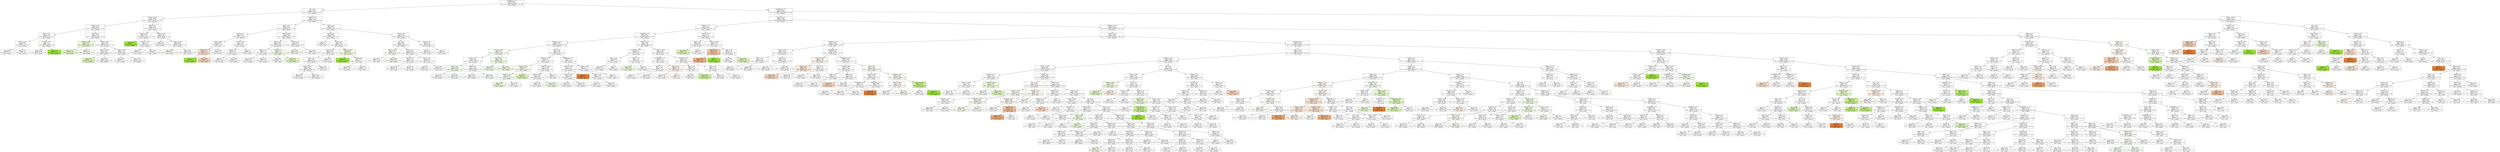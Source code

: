 digraph Tree {
node [shape=box, style="filled", color="black"] ;
0 [label="graphDepth <= 3.5\ngini = 0.833\nsamples = 26338\nvalue = [4337, 4401, 4496, 4304, 4304, 4496]\nclass = maxmax", fillcolor="#ffffff"] ;
1 [label="CCR <= 0.55\ngini = 0.832\nsamples = 3413\nvalue = [467, 570, 576, 612, 612, 576]\nclass = minmax", fillcolor="#ffffff"] ;
0 -> 1 [labeldistance=2.5, labelangle=45, headlabel="True"] ;
2 [label="sdComm <= 0.065\ngini = 0.829\nsamples = 1657\nvalue = [195, 274, 332, 262, 262, 332]\nclass = maxmax", fillcolor="#ffffff"] ;
1 -> 2 ;
3 [label="sdComp <= 0.02\ngini = 0.825\nsamples = 952\nvalue = [82, 178, 158, 188, 188, 158]\nclass = minmax", fillcolor="#ffffff"] ;
2 -> 3 ;
4 [label="nbproc <= 4.5\ngini = 0.779\nsamples = 190\nvalue = [8, 38, 18, 54, 54, 18]\nclass = minmax", fillcolor="#ffffff"] ;
3 -> 4 ;
5 [label="sdComm <= 0.02\ngini = 0.576\nsamples = 48\nvalue = [2, 2, 0, 22, 22, 0]\nclass = minmax", fillcolor="#ffffff"] ;
4 -> 5 ;
6 [label="gini = 0.568\nsamples = 26\nvalue = [0, 2, 0, 12, 12, 0]\nclass = minmax", fillcolor="#ffffff"] ;
5 -> 6 ;
7 [label="gini = 0.579\nsamples = 22\nvalue = [2, 0, 0, 10, 10, 0]\nclass = minmax", fillcolor="#ffffff"] ;
5 -> 7 ;
8 [label="sdComm <= 0.02\ngini = 0.8\nsamples = 142\nvalue = [6, 36, 18, 32, 32, 18]\nclass = median", fillcolor="#fbfef8"] ;
4 -> 8 ;
9 [label="gini = 0.804\nsamples = 130\nvalue = [6, 24, 18, 32, 32, 18]\nclass = minmax", fillcolor="#ffffff"] ;
8 -> 9 ;
10 [label="gini = 0.0\nsamples = 12\nvalue = [0, 12, 0, 0, 0, 0]\nclass = median", fillcolor="#9de539"] ;
8 -> 10 ;
11 [label="nbproc <= 4.5\ngini = 0.827\nsamples = 762\nvalue = [74, 140, 140, 134, 134, 140]\nclass = median", fillcolor="#ffffff"] ;
3 -> 11 ;
12 [label="sdComm <= 0.02\ngini = 0.797\nsamples = 170\nvalue = [14, 56, 28, 22, 22, 28]\nclass = median", fillcolor="#ecfad8"] ;
11 -> 12 ;
13 [label="gini = 0.779\nsamples = 86\nvalue = [14, 32, 8, 12, 12, 8]\nclass = median", fillcolor="#e6f8ce"] ;
12 -> 13 ;
14 [label="gini = 0.777\nsamples = 84\nvalue = [0, 24, 20, 10, 10, 20]\nclass = median", fillcolor="#f9fdf3"] ;
12 -> 14 ;
15 [label="sdComm <= 0.02\ngini = 0.826\nsamples = 592\nvalue = [60, 84, 112, 112, 112, 112]\nclass = maxmax", fillcolor="#ffffff"] ;
11 -> 15 ;
16 [label="sdComp <= 0.065\ngini = 0.823\nsamples = 408\nvalue = [56, 40, 88, 68, 68, 88]\nclass = maxmax", fillcolor="#ffffff"] ;
15 -> 16 ;
17 [label="gini = 0.625\nsamples = 16\nvalue = [0, 8, 0, 4, 4, 0]\nclass = median", fillcolor="#def6bd"] ;
16 -> 17 ;
18 [label="gini = 0.819\nsamples = 392\nvalue = [56, 32, 88, 64, 64, 88]\nclass = maxmax", fillcolor="#ffffff"] ;
16 -> 18 ;
19 [label="sdComp <= 0.065\ngini = 0.794\nsamples = 184\nvalue = [4, 44, 24, 44, 44, 24]\nclass = median", fillcolor="#ffffff"] ;
15 -> 19 ;
20 [label="gini = 0.612\nsamples = 28\nvalue = [0, 4, 12, 0, 0, 12]\nclass = maxmax", fillcolor="#ffffff"] ;
19 -> 20 ;
21 [label="gini = 0.763\nsamples = 156\nvalue = [4, 40, 12, 44, 44, 12]\nclass = minmax", fillcolor="#ffffff"] ;
19 -> 21 ;
22 [label="nbproc <= 4.5\ngini = 0.812\nsamples = 705\nvalue = [113, 96, 174, 74, 74, 174]\nclass = maxmax", fillcolor="#ffffff"] ;
2 -> 22 ;
23 [label="sdComp <= 0.02\ngini = 0.613\nsamples = 119\nvalue = [1, 2, 52, 6, 6, 52]\nclass = maxmax", fillcolor="#ffffff"] ;
22 -> 23 ;
24 [label="gini = 0.0\nsamples = 2\nvalue = [0, 2, 0, 0, 0, 0]\nclass = median", fillcolor="#9de539"] ;
23 -> 24 ;
25 [label="sdComp <= 0.065\ngini = 0.6\nsamples = 117\nvalue = [1, 0, 52, 6, 6, 52]\nclass = maxmax", fillcolor="#ffffff"] ;
23 -> 25 ;
26 [label="gini = 0.71\nsamples = 40\nvalue = [0, 0, 14, 6, 6, 14]\nclass = maxmax", fillcolor="#ffffff"] ;
25 -> 26 ;
27 [label="gini = 0.513\nsamples = 77\nvalue = [1, 0, 38, 0, 0, 38]\nclass = maxmax", fillcolor="#ffffff"] ;
25 -> 27 ;
28 [label="sdComp <= 0.02\ngini = 0.824\nsamples = 586\nvalue = [112, 94, 122, 68, 68, 122]\nclass = maxmax", fillcolor="#ffffff"] ;
22 -> 28 ;
29 [label="gini = 0.64\nsamples = 20\nvalue = [4, 0, 8, 0, 0, 8]\nclass = maxmax", fillcolor="#ffffff"] ;
28 -> 29 ;
30 [label="sdComp <= 0.065\ngini = 0.826\nsamples = 566\nvalue = [108, 94, 114, 68, 68, 114]\nclass = maxmax", fillcolor="#ffffff"] ;
28 -> 30 ;
31 [label="gini = 0.831\nsamples = 70\nvalue = [12, 14, 10, 12, 12, 10]\nclass = median", fillcolor="#fcfef8"] ;
30 -> 31 ;
32 [label="gini = 0.823\nsamples = 496\nvalue = [96, 80, 104, 56, 56, 104]\nclass = maxmax", fillcolor="#ffffff"] ;
30 -> 32 ;
33 [label="sdComm <= 0.65\ngini = 0.83\nsamples = 1756\nvalue = [272, 296, 244, 350, 350, 244]\nclass = minmax", fillcolor="#ffffff"] ;
1 -> 33 ;
34 [label="nbproc <= 4.5\ngini = 0.822\nsamples = 782\nvalue = [118, 140, 90, 172, 172, 90]\nclass = minmax", fillcolor="#ffffff"] ;
33 -> 34 ;
35 [label="sdComm <= 0.2\ngini = 0.656\nsamples = 118\nvalue = [12, 6, 2, 48, 48, 2]\nclass = minmax", fillcolor="#ffffff"] ;
34 -> 35 ;
36 [label="sdComp <= 0.65\ngini = 0.806\nsamples = 28\nvalue = [6, 6, 2, 6, 6, 2]\nclass = mean", fillcolor="#ffffff"] ;
35 -> 36 ;
37 [label="sdComp <= 0.2\ngini = 0.72\nsamples = 10\nvalue = [4, 2, 2, 0, 0, 2]\nclass = mean", fillcolor="#f8e0ce"] ;
36 -> 37 ;
38 [label="gini = 0.0\nsamples = 2\nvalue = [0, 2, 0, 0, 0, 0]\nclass = median", fillcolor="#9de539"] ;
37 -> 38 ;
39 [label="gini = 0.625\nsamples = 8\nvalue = [4, 0, 2, 0, 0, 2]\nclass = mean", fillcolor="#f6d5bd"] ;
37 -> 39 ;
40 [label="gini = 0.716\nsamples = 18\nvalue = [2, 4, 0, 6, 6, 0]\nclass = minmax", fillcolor="#ffffff"] ;
36 -> 40 ;
41 [label="sdComp <= 0.65\ngini = 0.56\nsamples = 90\nvalue = [6, 0, 0, 42, 42, 0]\nclass = minmax", fillcolor="#ffffff"] ;
35 -> 41 ;
42 [label="sdComp <= 0.2\ngini = 0.612\nsamples = 42\nvalue = [6, 0, 0, 18, 18, 0]\nclass = minmax", fillcolor="#ffffff"] ;
41 -> 42 ;
43 [label="gini = 0.5\nsamples = 20\nvalue = [0, 0, 0, 10, 10, 0]\nclass = minmax", fillcolor="#ffffff"] ;
42 -> 43 ;
44 [label="gini = 0.661\nsamples = 22\nvalue = [6, 0, 0, 8, 8, 0]\nclass = minmax", fillcolor="#ffffff"] ;
42 -> 44 ;
45 [label="gini = 0.5\nsamples = 48\nvalue = [0, 0, 0, 24, 24, 0]\nclass = minmax", fillcolor="#ffffff"] ;
41 -> 45 ;
46 [label="sdComp <= 0.65\ngini = 0.829\nsamples = 664\nvalue = [106, 134, 88, 124, 124, 88]\nclass = median", fillcolor="#fdfffb"] ;
34 -> 46 ;
47 [label="sdComm <= 0.2\ngini = 0.798\nsamples = 100\nvalue = [20, 20, 24, 6, 6, 24]\nclass = maxmax", fillcolor="#ffffff"] ;
46 -> 47 ;
48 [label="sdComp <= 0.2\ngini = 0.74\nsamples = 48\nvalue = [4, 0, 16, 6, 6, 16]\nclass = maxmax", fillcolor="#ffffff"] ;
47 -> 48 ;
49 [label="gini = 0.656\nsamples = 16\nvalue = [4, 0, 6, 0, 0, 6]\nclass = maxmax", fillcolor="#ffffff"] ;
48 -> 49 ;
50 [label="gini = 0.734\nsamples = 32\nvalue = [0, 0, 10, 6, 6, 10]\nclass = maxmax", fillcolor="#ffffff"] ;
48 -> 50 ;
51 [label="sdComp <= 0.2\ngini = 0.71\nsamples = 52\nvalue = [16, 20, 8, 0, 0, 8]\nclass = median", fillcolor="#f4fce9"] ;
47 -> 51 ;
52 [label="gini = 0.667\nsamples = 12\nvalue = [4, 0, 4, 0, 0, 4]\nclass = mean", fillcolor="#ffffff"] ;
51 -> 52 ;
53 [label="gini = 0.64\nsamples = 40\nvalue = [12, 20, 4, 0, 0, 4]\nclass = median", fillcolor="#e3f8c6"] ;
51 -> 53 ;
54 [label="sdComm <= 0.2\ngini = 0.823\nsamples = 564\nvalue = [86, 114, 64, 118, 118, 64]\nclass = minmax", fillcolor="#ffffff"] ;
46 -> 54 ;
55 [label="gini = 0.831\nsamples = 242\nvalue = [48, 42, 34, 42, 42, 34]\nclass = mean", fillcolor="#fefbf9"] ;
54 -> 55 ;
56 [label="gini = 0.807\nsamples = 322\nvalue = [38, 72, 30, 76, 76, 30]\nclass = minmax", fillcolor="#ffffff"] ;
54 -> 56 ;
57 [label="nbproc <= 4.5\ngini = 0.833\nsamples = 974\nvalue = [154, 156, 154, 178, 178, 154]\nclass = minmax", fillcolor="#ffffff"] ;
33 -> 57 ;
58 [label="sdComp <= 0.2\ngini = 0.831\nsamples = 468\nvalue = [72, 68, 90, 74, 74, 90]\nclass = maxmax", fillcolor="#ffffff"] ;
57 -> 58 ;
59 [label="gini = 0.5\nsamples = 12\nvalue = [6, 6, 0, 0, 0, 0]\nclass = mean", fillcolor="#ffffff"] ;
58 -> 59 ;
60 [label="sdComp <= 2.0\ngini = 0.83\nsamples = 456\nvalue = [66, 62, 90, 74, 74, 90]\nclass = maxmax", fillcolor="#ffffff"] ;
58 -> 60 ;
61 [label="sdComm <= 2.0\ngini = 0.824\nsamples = 372\nvalue = [52, 36, 78, 64, 64, 78]\nclass = maxmax", fillcolor="#ffffff"] ;
60 -> 61 ;
62 [label="CCR <= 5.5\ngini = 0.823\nsamples = 324\nvalue = [44, 28, 66, 60, 60, 66]\nclass = maxmax", fillcolor="#ffffff"] ;
61 -> 62 ;
63 [label="sdComp <= 0.65\ngini = 0.821\nsamples = 300\nvalue = [40, 24, 62, 56, 56, 62]\nclass = maxmax", fillcolor="#ffffff"] ;
62 -> 63 ;
64 [label="gini = 0.814\nsamples = 44\nvalue = [4, 4, 10, 8, 8, 10]\nclass = maxmax", fillcolor="#ffffff"] ;
63 -> 64 ;
65 [label="gini = 0.821\nsamples = 256\nvalue = [36, 20, 52, 48, 48, 52]\nclass = maxmax", fillcolor="#ffffff"] ;
63 -> 65 ;
66 [label="gini = 0.833\nsamples = 24\nvalue = [4, 4, 4, 4, 4, 4]\nclass = mean", fillcolor="#ffffff"] ;
62 -> 66 ;
67 [label="gini = 0.806\nsamples = 48\nvalue = [8, 8, 12, 4, 4, 12]\nclass = maxmax", fillcolor="#ffffff"] ;
61 -> 67 ;
68 [label="sdComm <= 2.0\ngini = 0.807\nsamples = 84\nvalue = [14, 26, 12, 10, 10, 12]\nclass = median", fillcolor="#eefbdd"] ;
60 -> 68 ;
69 [label="gini = 0.0\nsamples = 12\nvalue = [0, 12, 0, 0, 0, 0]\nclass = median", fillcolor="#9de539"] ;
68 -> 69 ;
70 [label="sdComp <= 6.5\ngini = 0.83\nsamples = 72\nvalue = [14, 14, 12, 10, 10, 12]\nclass = mean", fillcolor="#ffffff"] ;
68 -> 70 ;
71 [label="gini = 0.833\nsamples = 60\nvalue = [10, 10, 10, 10, 10, 10]\nclass = mean", fillcolor="#ffffff"] ;
70 -> 71 ;
72 [label="gini = 0.722\nsamples = 12\nvalue = [4, 4, 2, 0, 0, 2]\nclass = mean", fillcolor="#ffffff"] ;
70 -> 72 ;
73 [label="sdComp <= 6.5\ngini = 0.827\nsamples = 506\nvalue = [82, 88, 64, 104, 104, 64]\nclass = minmax", fillcolor="#ffffff"] ;
57 -> 73 ;
74 [label="CCR <= 5.5\ngini = 0.823\nsamples = 418\nvalue = [78, 88, 46, 80, 80, 46]\nclass = median", fillcolor="#fdfefa"] ;
73 -> 74 ;
75 [label="sdComp <= 0.55\ngini = 0.825\nsamples = 178\nvalue = [38, 40, 26, 24, 24, 26]\nclass = median", fillcolor="#fefffc"] ;
74 -> 75 ;
76 [label="gini = 0.831\nsamples = 88\nvalue = [16, 16, 12, 16, 16, 12]\nclass = mean", fillcolor="#ffffff"] ;
75 -> 76 ;
77 [label="gini = 0.805\nsamples = 90\nvalue = [22, 24, 14, 8, 8, 14]\nclass = median", fillcolor="#fcfef9"] ;
75 -> 77 ;
78 [label="sdComp <= 2.0\ngini = 0.809\nsamples = 240\nvalue = [40, 48, 20, 56, 56, 20]\nclass = minmax", fillcolor="#ffffff"] ;
74 -> 78 ;
79 [label="sdComm <= 2.0\ngini = 0.784\nsamples = 156\nvalue = [24, 32, 8, 42, 42, 8]\nclass = minmax", fillcolor="#ffffff"] ;
78 -> 79 ;
80 [label="gini = 0.789\nsamples = 88\nvalue = [20, 20, 4, 20, 20, 4]\nclass = mean", fillcolor="#ffffff"] ;
79 -> 80 ;
81 [label="gini = 0.749\nsamples = 68\nvalue = [4, 12, 4, 22, 22, 4]\nclass = minmax", fillcolor="#ffffff"] ;
79 -> 81 ;
82 [label="sdComm <= 6.5\ngini = 0.831\nsamples = 84\nvalue = [16, 16, 12, 14, 14, 12]\nclass = mean", fillcolor="#ffffff"] ;
78 -> 82 ;
83 [label="gini = 0.82\nsamples = 40\nvalue = [8, 8, 4, 8, 8, 4]\nclass = mean", fillcolor="#ffffff"] ;
82 -> 83 ;
84 [label="gini = 0.831\nsamples = 44\nvalue = [8, 8, 8, 6, 6, 8]\nclass = mean", fillcolor="#ffffff"] ;
82 -> 84 ;
85 [label="sdComm <= 5.5\ngini = 0.765\nsamples = 88\nvalue = [4, 0, 18, 24, 24, 18]\nclass = minmax", fillcolor="#ffffff"] ;
73 -> 85 ;
86 [label="gini = 0.771\nsamples = 80\nvalue = [4, 0, 18, 20, 20, 18]\nclass = minmax", fillcolor="#ffffff"] ;
85 -> 86 ;
87 [label="gini = 0.5\nsamples = 8\nvalue = [0, 0, 0, 4, 4, 0]\nclass = minmax", fillcolor="#ffffff"] ;
85 -> 87 ;
88 [label="graphDepth <= 25.5\ngini = 0.833\nsamples = 22925\nvalue = [3870, 3831, 3920, 3692, 3692, 3920]\nclass = maxmax", fillcolor="#ffffff"] ;
0 -> 88 [labeldistance=2.5, labelangle=-45, headlabel="False"] ;
89 [label="sdComp <= 0.02\ngini = 0.833\nsamples = 21297\nvalue = [3606, 3579, 3678, 3378, 3378, 3678]\nclass = maxmax", fillcolor="#ffffff"] ;
88 -> 89 ;
90 [label="graphSize <= 75.0\ngini = 0.83\nsamples = 1738\nvalue = [254, 296, 342, 252, 252, 342]\nclass = maxmax", fillcolor="#ffffff"] ;
89 -> 90 ;
91 [label="graphDepth <= 9.0\ngini = 0.832\nsamples = 1562\nvalue = [230, 256, 296, 242, 242, 296]\nclass = maxmax", fillcolor="#ffffff"] ;
90 -> 91 ;
92 [label="graphSize <= 22.5\ngini = 0.828\nsamples = 1160\nvalue = [168, 208, 236, 156, 156, 236]\nclass = maxmax", fillcolor="#ffffff"] ;
91 -> 92 ;
93 [label="sdComm <= 0.065\ngini = 0.83\nsamples = 836\nvalue = [144, 168, 148, 114, 114, 148]\nclass = median", fillcolor="#fcfef9"] ;
92 -> 93 ;
94 [label="sdComm <= 0.02\ngini = 0.83\nsamples = 668\nvalue = [112, 120, 128, 90, 90, 128]\nclass = maxmax", fillcolor="#ffffff"] ;
93 -> 94 ;
95 [label="nbproc <= 4.5\ngini = 0.823\nsamples = 168\nvalue = [28, 40, 20, 30, 30, 20]\nclass = median", fillcolor="#f8fdf1"] ;
94 -> 95 ;
96 [label="gini = 0.645\nsamples = 56\nvalue = [0, 12, 0, 22, 22, 0]\nclass = minmax", fillcolor="#ffffff"] ;
95 -> 96 ;
97 [label="gini = 0.801\nsamples = 112\nvalue = [28, 28, 20, 8, 8, 20]\nclass = mean", fillcolor="#ffffff"] ;
95 -> 97 ;
98 [label="nbproc <= 4.5\ngini = 0.824\nsamples = 500\nvalue = [84, 80, 108, 60, 60, 108]\nclass = maxmax", fillcolor="#ffffff"] ;
94 -> 98 ;
99 [label="gini = 0.824\nsamples = 168\nvalue = [28, 28, 36, 20, 20, 36]\nclass = maxmax", fillcolor="#ffffff"] ;
98 -> 99 ;
100 [label="gini = 0.824\nsamples = 332\nvalue = [56, 52, 72, 40, 40, 72]\nclass = maxmax", fillcolor="#ffffff"] ;
98 -> 100 ;
101 [label="nbproc <= 4.5\ngini = 0.813\nsamples = 168\nvalue = [32, 48, 20, 24, 24, 20]\nclass = median", fillcolor="#f3fce8"] ;
93 -> 101 ;
102 [label="gini = 0.828\nsamples = 52\nvalue = [8, 12, 8, 8, 8, 8]\nclass = median", fillcolor="#f6fded"] ;
101 -> 102 ;
103 [label="gini = 0.801\nsamples = 116\nvalue = [24, 36, 12, 16, 16, 12]\nclass = median", fillcolor="#f2fce5"] ;
101 -> 103 ;
104 [label="nbproc <= 4.5\ngini = 0.798\nsamples = 324\nvalue = [24, 40, 88, 42, 42, 88]\nclass = maxmax", fillcolor="#ffffff"] ;
92 -> 104 ;
105 [label="graphSize <= 40.0\ngini = 0.8\nsamples = 172\nvalue = [10, 34, 44, 20, 20, 44]\nclass = maxmax", fillcolor="#ffffff"] ;
104 -> 105 ;
106 [label="sdComm <= 0.065\ngini = 0.785\nsamples = 72\nvalue = [0, 20, 10, 16, 16, 10]\nclass = median", fillcolor="#f8fdf1"] ;
105 -> 106 ;
107 [label="sdComm <= 0.02\ngini = 0.793\nsamples = 64\nvalue = [0, 16, 10, 14, 14, 10]\nclass = median", fillcolor="#fbfef7"] ;
106 -> 107 ;
108 [label="gini = 0.778\nsamples = 12\nvalue = [0, 4, 2, 2, 2, 2]\nclass = median", fillcolor="#ebfad7"] ;
107 -> 108 ;
109 [label="gini = 0.793\nsamples = 52\nvalue = [0, 12, 8, 12, 12, 8]\nclass = median", fillcolor="#ffffff"] ;
107 -> 109 ;
110 [label="gini = 0.625\nsamples = 8\nvalue = [0, 4, 0, 2, 2, 0]\nclass = median", fillcolor="#def6bd"] ;
106 -> 110 ;
111 [label="sdComm <= 0.065\ngini = 0.736\nsamples = 100\nvalue = [10, 14, 34, 4, 4, 34]\nclass = maxmax", fillcolor="#ffffff"] ;
105 -> 111 ;
112 [label="sdComm <= 0.02\ngini = 0.649\nsamples = 62\nvalue = [0, 14, 24, 0, 0, 24]\nclass = maxmax", fillcolor="#ffffff"] ;
111 -> 112 ;
113 [label="gini = 0.593\nsamples = 36\nvalue = [0, 4, 16, 0, 0, 16]\nclass = maxmax", fillcolor="#ffffff"] ;
112 -> 113 ;
114 [label="gini = 0.663\nsamples = 26\nvalue = [0, 10, 8, 0, 0, 8]\nclass = median", fillcolor="#f4fce9"] ;
112 -> 114 ;
115 [label="gini = 0.77\nsamples = 38\nvalue = [10, 0, 10, 4, 4, 10]\nclass = mean", fillcolor="#ffffff"] ;
111 -> 115 ;
116 [label="graphDepth <= 6.5\ngini = 0.78\nsamples = 152\nvalue = [14, 6, 44, 22, 22, 44]\nclass = maxmax", fillcolor="#ffffff"] ;
104 -> 116 ;
117 [label="sdComm <= 0.065\ngini = 0.725\nsamples = 80\nvalue = [12, 4, 28, 4, 4, 28]\nclass = maxmax", fillcolor="#ffffff"] ;
116 -> 117 ;
118 [label="sdComm <= 0.02\ngini = 0.709\nsamples = 76\nvalue = [8, 4, 28, 4, 4, 28]\nclass = maxmax", fillcolor="#ffffff"] ;
117 -> 118 ;
119 [label="gini = 0.64\nsamples = 20\nvalue = [4, 0, 8, 0, 0, 8]\nclass = maxmax", fillcolor="#ffffff"] ;
118 -> 119 ;
120 [label="gini = 0.724\nsamples = 56\nvalue = [4, 4, 20, 4, 4, 20]\nclass = maxmax", fillcolor="#ffffff"] ;
118 -> 120 ;
121 [label="gini = 0.0\nsamples = 4\nvalue = [4, 0, 0, 0, 0, 0]\nclass = mean", fillcolor="#e58139"] ;
117 -> 121 ;
122 [label="sdComm <= 0.065\ngini = 0.775\nsamples = 72\nvalue = [2, 2, 16, 18, 18, 16]\nclass = minmax", fillcolor="#ffffff"] ;
116 -> 122 ;
123 [label="sdComm <= 0.02\ngini = 0.701\nsamples = 48\nvalue = [2, 2, 4, 18, 18, 4]\nclass = minmax", fillcolor="#ffffff"] ;
122 -> 123 ;
124 [label="gini = 0.72\nsamples = 34\nvalue = [0, 2, 4, 12, 12, 4]\nclass = minmax", fillcolor="#ffffff"] ;
123 -> 124 ;
125 [label="gini = 0.612\nsamples = 14\nvalue = [2, 0, 0, 6, 6, 0]\nclass = minmax", fillcolor="#ffffff"] ;
123 -> 125 ;
126 [label="gini = 0.5\nsamples = 24\nvalue = [0, 0, 12, 0, 0, 12]\nclass = maxmax", fillcolor="#ffffff"] ;
122 -> 126 ;
127 [label="sdComm <= 0.02\ngini = 0.826\nsamples = 402\nvalue = [62, 48, 60, 86, 86, 60]\nclass = minmax", fillcolor="#ffffff"] ;
91 -> 127 ;
128 [label="graphDepth <= 13.5\ngini = 0.825\nsamples = 98\nvalue = [14, 20, 20, 12, 12, 20]\nclass = median", fillcolor="#ffffff"] ;
127 -> 128 ;
129 [label="nbproc <= 4.5\ngini = 0.658\nsamples = 30\nvalue = [2, 4, 0, 12, 12, 0]\nclass = minmax", fillcolor="#ffffff"] ;
128 -> 129 ;
130 [label="gini = 0.694\nsamples = 22\nvalue = [2, 4, 0, 8, 8, 0]\nclass = minmax", fillcolor="#ffffff"] ;
129 -> 130 ;
131 [label="gini = 0.5\nsamples = 8\nvalue = [0, 0, 0, 4, 4, 0]\nclass = minmax", fillcolor="#ffffff"] ;
129 -> 131 ;
132 [label="nbproc <= 4.5\ngini = 0.74\nsamples = 68\nvalue = [12, 16, 20, 0, 0, 20]\nclass = maxmax", fillcolor="#ffffff"] ;
128 -> 132 ;
133 [label="gini = 0.667\nsamples = 36\nvalue = [12, 16, 4, 0, 0, 4]\nclass = median", fillcolor="#effbde"] ;
132 -> 133 ;
134 [label="gini = 0.5\nsamples = 32\nvalue = [0, 0, 16, 0, 0, 16]\nclass = maxmax", fillcolor="#ffffff"] ;
132 -> 134 ;
135 [label="sdComm <= 0.065\ngini = 0.813\nsamples = 304\nvalue = [48, 28, 40, 74, 74, 40]\nclass = minmax", fillcolor="#ffffff"] ;
127 -> 135 ;
136 [label="graphDepth <= 13.5\ngini = 0.778\nsamples = 140\nvalue = [20, 12, 12, 42, 42, 12]\nclass = minmax", fillcolor="#ffffff"] ;
135 -> 136 ;
137 [label="nbproc <= 4.5\ngini = 0.716\nsamples = 76\nvalue = [0, 0, 12, 26, 26, 12]\nclass = minmax", fillcolor="#ffffff"] ;
136 -> 137 ;
138 [label="gini = 0.75\nsamples = 16\nvalue = [0, 0, 4, 4, 4, 4]\nclass = maxmax", fillcolor="#ffffff"] ;
137 -> 138 ;
139 [label="gini = 0.696\nsamples = 60\nvalue = [0, 0, 8, 22, 22, 8]\nclass = minmax", fillcolor="#ffffff"] ;
137 -> 139 ;
140 [label="nbproc <= 4.5\ngini = 0.742\nsamples = 64\nvalue = [20, 12, 0, 16, 16, 0]\nclass = mean", fillcolor="#fdf4ee"] ;
136 -> 140 ;
141 [label="gini = 0.708\nsamples = 48\nvalue = [12, 4, 0, 16, 16, 0]\nclass = minmax", fillcolor="#ffffff"] ;
140 -> 141 ;
142 [label="gini = 0.5\nsamples = 16\nvalue = [8, 8, 0, 0, 0, 0]\nclass = mean", fillcolor="#ffffff"] ;
140 -> 142 ;
143 [label="graphSize <= 40.0\ngini = 0.827\nsamples = 164\nvalue = [28, 16, 28, 32, 32, 28]\nclass = minmax", fillcolor="#ffffff"] ;
135 -> 143 ;
144 [label="nbproc <= 4.5\ngini = 0.722\nsamples = 48\nvalue = [16, 16, 8, 0, 0, 8]\nclass = mean", fillcolor="#ffffff"] ;
143 -> 144 ;
145 [label="gini = 0.667\nsamples = 24\nvalue = [8, 0, 8, 0, 0, 8]\nclass = mean", fillcolor="#ffffff"] ;
144 -> 145 ;
146 [label="gini = 0.444\nsamples = 24\nvalue = [8, 16, 0, 0, 0, 0]\nclass = median", fillcolor="#cef29c"] ;
144 -> 146 ;
147 [label="nbproc <= 4.5\ngini = 0.778\nsamples = 116\nvalue = [12, 0, 20, 32, 32, 20]\nclass = minmax", fillcolor="#ffffff"] ;
143 -> 147 ;
148 [label="gini = 0.773\nsamples = 60\nvalue = [4, 0, 12, 16, 16, 12]\nclass = minmax", fillcolor="#ffffff"] ;
147 -> 148 ;
149 [label="gini = 0.776\nsamples = 56\nvalue = [8, 0, 8, 16, 16, 8]\nclass = minmax", fillcolor="#ffffff"] ;
147 -> 149 ;
150 [label="sdComm <= 0.02\ngini = 0.787\nsamples = 176\nvalue = [24, 40, 46, 10, 10, 46]\nclass = maxmax", fillcolor="#ffffff"] ;
90 -> 150 ;
151 [label="nbproc <= 4.5\ngini = 0.656\nsamples = 64\nvalue = [0, 16, 24, 0, 0, 24]\nclass = maxmax", fillcolor="#ffffff"] ;
150 -> 151 ;
152 [label="gini = 0.625\nsamples = 32\nvalue = [0, 16, 8, 0, 0, 8]\nclass = median", fillcolor="#def6bd"] ;
151 -> 152 ;
153 [label="gini = 0.5\nsamples = 32\nvalue = [0, 0, 16, 0, 0, 16]\nclass = maxmax", fillcolor="#ffffff"] ;
151 -> 153 ;
154 [label="sdComm <= 0.065\ngini = 0.815\nsamples = 112\nvalue = [24, 24, 22, 10, 10, 22]\nclass = mean", fillcolor="#ffffff"] ;
150 -> 154 ;
155 [label="nbproc <= 4.5\ngini = 0.649\nsamples = 44\nvalue = [24, 8, 2, 4, 4, 2]\nclass = mean", fillcolor="#f3c7a7"] ;
154 -> 155 ;
156 [label="gini = 0.525\nsamples = 36\nvalue = [24, 0, 2, 4, 4, 2]\nclass = mean", fillcolor="#efb083"] ;
155 -> 156 ;
157 [label="gini = 0.0\nsamples = 8\nvalue = [0, 8, 0, 0, 0, 0]\nclass = median", fillcolor="#9de539"] ;
155 -> 157 ;
158 [label="nbproc <= 4.5\ngini = 0.756\nsamples = 68\nvalue = [0, 16, 20, 6, 6, 20]\nclass = maxmax", fillcolor="#ffffff"] ;
154 -> 158 ;
159 [label="gini = 0.678\nsamples = 52\nvalue = [0, 8, 20, 2, 2, 20]\nclass = maxmax", fillcolor="#ffffff"] ;
158 -> 159 ;
160 [label="gini = 0.625\nsamples = 16\nvalue = [0, 8, 0, 4, 4, 0]\nclass = median", fillcolor="#def6bd"] ;
158 -> 160 ;
161 [label="graphSize <= 75.0\ngini = 0.833\nsamples = 19559\nvalue = [3352, 3283, 3336, 3126, 3126, 3336]\nclass = mean", fillcolor="#ffffff"] ;
89 -> 161 ;
162 [label="sdComm <= 0.02\ngini = 0.833\nsamples = 18575\nvalue = [3178, 3141, 3188, 2940, 2940, 3188]\nclass = maxmax", fillcolor="#ffffff"] ;
161 -> 162 ;
163 [label="graphSize <= 22.5\ngini = 0.831\nsamples = 2688\nvalue = [498, 426, 494, 388, 388, 494]\nclass = mean", fillcolor="#ffffff"] ;
162 -> 163 ;
164 [label="sdComp <= 0.065\ngini = 0.831\nsamples = 1648\nvalue = [268, 212, 312, 272, 272, 312]\nclass = maxmax", fillcolor="#ffffff"] ;
163 -> 164 ;
165 [label="nbproc <= 4.5\ngini = 0.824\nsamples = 596\nvalue = [96, 76, 132, 80, 80, 132]\nclass = maxmax", fillcolor="#ffffff"] ;
164 -> 165 ;
166 [label="gini = 0.81\nsamples = 248\nvalue = [48, 48, 56, 20, 20, 56]\nclass = maxmax", fillcolor="#ffffff"] ;
165 -> 166 ;
167 [label="gini = 0.82\nsamples = 348\nvalue = [48, 28, 76, 60, 60, 76]\nclass = maxmax", fillcolor="#ffffff"] ;
165 -> 167 ;
168 [label="nbproc <= 4.5\ngini = 0.831\nsamples = 1052\nvalue = [172, 136, 180, 192, 192, 180]\nclass = minmax", fillcolor="#ffffff"] ;
164 -> 168 ;
169 [label="gini = 0.83\nsamples = 348\nvalue = [48, 44, 64, 64, 64, 64]\nclass = maxmax", fillcolor="#ffffff"] ;
168 -> 169 ;
170 [label="gini = 0.831\nsamples = 704\nvalue = [124, 92, 116, 128, 128, 116]\nclass = minmax", fillcolor="#ffffff"] ;
168 -> 170 ;
171 [label="graphDepth <= 6.5\ngini = 0.823\nsamples = 1040\nvalue = [230, 214, 182, 116, 116, 182]\nclass = mean", fillcolor="#fefdfb"] ;
163 -> 171 ;
172 [label="sdComp <= 0.065\ngini = 0.776\nsamples = 216\nvalue = [70, 58, 30, 14, 14, 30]\nclass = mean", fillcolor="#fdf5f0"] ;
171 -> 172 ;
173 [label="nbproc <= 4.5\ngini = 0.657\nsamples = 96\nvalue = [44, 32, 0, 10, 10, 0]\nclass = mean", fillcolor="#fae7da"] ;
172 -> 173 ;
174 [label="gini = 0.656\nsamples = 48\nvalue = [24, 12, 0, 6, 6, 0]\nclass = mean", fillcolor="#f6d5bd"] ;
173 -> 174 ;
175 [label="gini = 0.639\nsamples = 48\nvalue = [20, 20, 0, 4, 4, 0]\nclass = mean", fillcolor="#ffffff"] ;
173 -> 175 ;
176 [label="nbproc <= 4.5\ngini = 0.779\nsamples = 120\nvalue = [26, 26, 30, 4, 4, 30]\nclass = maxmax", fillcolor="#ffffff"] ;
172 -> 176 ;
177 [label="gini = 0.667\nsamples = 12\nvalue = [0, 4, 0, 4, 4, 0]\nclass = median", fillcolor="#ffffff"] ;
176 -> 177 ;
178 [label="gini = 0.746\nsamples = 108\nvalue = [26, 22, 30, 0, 0, 30]\nclass = maxmax", fillcolor="#ffffff"] ;
176 -> 178 ;
179 [label="graphDepth <= 9.0\ngini = 0.828\nsamples = 824\nvalue = [160, 156, 152, 102, 102, 152]\nclass = mean", fillcolor="#fffefe"] ;
171 -> 179 ;
180 [label="sdComp <= 0.065\ngini = 0.796\nsamples = 180\nvalue = [40, 16, 46, 16, 16, 46]\nclass = maxmax", fillcolor="#ffffff"] ;
179 -> 180 ;
181 [label="nbproc <= 4.5\ngini = 0.82\nsamples = 76\nvalue = [12, 16, 8, 16, 16, 8]\nclass = median", fillcolor="#ffffff"] ;
180 -> 181 ;
182 [label="gini = 0.735\nsamples = 28\nvalue = [4, 8, 8, 0, 0, 8]\nclass = median", fillcolor="#ffffff"] ;
181 -> 182 ;
183 [label="gini = 0.722\nsamples = 48\nvalue = [8, 8, 0, 16, 16, 0]\nclass = minmax", fillcolor="#ffffff"] ;
181 -> 183 ;
184 [label="nbproc <= 4.5\ngini = 0.661\nsamples = 104\nvalue = [28, 0, 38, 0, 0, 38]\nclass = maxmax", fillcolor="#ffffff"] ;
180 -> 184 ;
185 [label="gini = 0.625\nsamples = 8\nvalue = [4, 0, 2, 0, 0, 2]\nclass = mean", fillcolor="#f6d5bd"] ;
184 -> 185 ;
186 [label="gini = 0.656\nsamples = 96\nvalue = [24, 0, 36, 0, 0, 36]\nclass = maxmax", fillcolor="#ffffff"] ;
184 -> 186 ;
187 [label="nbproc <= 4.5\ngini = 0.828\nsamples = 644\nvalue = [120, 140, 106, 86, 86, 106]\nclass = median", fillcolor="#fbfef7"] ;
179 -> 187 ;
188 [label="sdComp <= 0.065\ngini = 0.819\nsamples = 162\nvalue = [18, 16, 28, 36, 36, 28]\nclass = minmax", fillcolor="#ffffff"] ;
187 -> 188 ;
189 [label="graphDepth <= 13.5\ngini = 0.79\nsamples = 98\nvalue = [10, 8, 28, 12, 12, 28]\nclass = maxmax", fillcolor="#ffffff"] ;
188 -> 189 ;
190 [label="gini = 0.675\nsamples = 52\nvalue = [4, 8, 20, 0, 0, 20]\nclass = maxmax", fillcolor="#ffffff"] ;
189 -> 190 ;
191 [label="gini = 0.786\nsamples = 46\nvalue = [6, 0, 8, 12, 12, 8]\nclass = minmax", fillcolor="#ffffff"] ;
189 -> 191 ;
192 [label="graphDepth <= 13.5\ngini = 0.688\nsamples = 64\nvalue = [8, 8, 0, 24, 24, 0]\nclass = minmax", fillcolor="#ffffff"] ;
188 -> 192 ;
193 [label="gini = 0.612\nsamples = 56\nvalue = [0, 8, 0, 24, 24, 0]\nclass = minmax", fillcolor="#ffffff"] ;
192 -> 193 ;
194 [label="gini = 0.0\nsamples = 8\nvalue = [8, 0, 0, 0, 0, 0]\nclass = mean", fillcolor="#e58139"] ;
192 -> 194 ;
195 [label="graphSize <= 40.0\ngini = 0.815\nsamples = 482\nvalue = [102, 124, 78, 50, 50, 78]\nclass = median", fillcolor="#f9fdf4"] ;
187 -> 195 ;
196 [label="sdComp <= 0.065\ngini = 0.816\nsamples = 438\nvalue = [102, 96, 78, 42, 42, 78]\nclass = mean", fillcolor="#fffdfc"] ;
195 -> 196 ;
197 [label="gini = 0.831\nsamples = 88\nvalue = [16, 16, 16, 12, 12, 16]\nclass = mean", fillcolor="#ffffff"] ;
196 -> 197 ;
198 [label="gini = 0.81\nsamples = 350\nvalue = [86, 80, 62, 30, 30, 62]\nclass = mean", fillcolor="#fefcfb"] ;
196 -> 198 ;
199 [label="sdComp <= 0.065\ngini = 0.529\nsamples = 44\nvalue = [0, 28, 0, 8, 8, 0]\nclass = median", fillcolor="#c9f191"] ;
195 -> 199 ;
200 [label="gini = 0.64\nsamples = 20\nvalue = [0, 4, 0, 8, 8, 0]\nclass = minmax", fillcolor="#ffffff"] ;
199 -> 200 ;
201 [label="gini = 0.0\nsamples = 24\nvalue = [0, 24, 0, 0, 0, 0]\nclass = median", fillcolor="#9de539"] ;
199 -> 201 ;
202 [label="graphDepth <= 9.0\ngini = 0.833\nsamples = 15887\nvalue = [2680, 2715, 2694, 2552, 2552, 2694]\nclass = median", fillcolor="#ffffff"] ;
162 -> 202 ;
203 [label="nbproc <= 4.5\ngini = 0.833\nsamples = 11251\nvalue = [1922, 1905, 1864, 1848, 1848, 1864]\nclass = mean", fillcolor="#ffffff"] ;
202 -> 203 ;
204 [label="graphSize <= 40.0\ngini = 0.833\nsamples = 4829\nvalue = [818, 839, 746, 840, 840, 746]\nclass = minmax", fillcolor="#ffffff"] ;
203 -> 204 ;
205 [label="sdComp <= 0.065\ngini = 0.833\nsamples = 4185\nvalue = [718, 719, 684, 690, 690, 684]\nclass = median", fillcolor="#ffffff"] ;
204 -> 205 ;
206 [label="graphSize <= 22.5\ngini = 0.82\nsamples = 290\nvalue = [28, 42, 44, 66, 66, 44]\nclass = minmax", fillcolor="#ffffff"] ;
205 -> 206 ;
207 [label="sdComm <= 0.065\ngini = 0.808\nsamples = 220\nvalue = [24, 20, 32, 56, 56, 32]\nclass = minmax", fillcolor="#ffffff"] ;
206 -> 207 ;
208 [label="gini = 0.796\nsamples = 104\nvalue = [8, 8, 16, 28, 28, 16]\nclass = minmax", fillcolor="#ffffff"] ;
207 -> 208 ;
209 [label="gini = 0.816\nsamples = 116\nvalue = [16, 12, 16, 28, 28, 16]\nclass = minmax", fillcolor="#ffffff"] ;
207 -> 209 ;
210 [label="sdComm <= 0.065\ngini = 0.798\nsamples = 70\nvalue = [4, 22, 12, 10, 10, 12]\nclass = median", fillcolor="#eefbdd"] ;
206 -> 210 ;
211 [label="gini = 0.79\nsamples = 54\nvalue = [0, 14, 12, 8, 8, 12]\nclass = median", fillcolor="#fafef6"] ;
210 -> 211 ;
212 [label="gini = 0.656\nsamples = 16\nvalue = [4, 8, 0, 2, 2, 0]\nclass = median", fillcolor="#def6bd"] ;
210 -> 212 ;
213 [label="sdComp <= 0.2\ngini = 0.833\nsamples = 3895\nvalue = [690, 677, 640, 624, 624, 640]\nclass = mean", fillcolor="#fffefe"] ;
205 -> 213 ;
214 [label="CCR <= 0.55\ngini = 0.828\nsamples = 1104\nvalue = [222, 238, 158, 164, 164, 158]\nclass = median", fillcolor="#fdfffb"] ;
213 -> 214 ;
215 [label="sdComm <= 0.065\ngini = 0.831\nsamples = 894\nvalue = [156, 182, 144, 134, 134, 144]\nclass = median", fillcolor="#fcfef8"] ;
214 -> 215 ;
216 [label="graphSize <= 22.5\ngini = 0.832\nsamples = 442\nvalue = [78, 76, 64, 80, 80, 64]\nclass = minmax", fillcolor="#ffffff"] ;
215 -> 216 ;
217 [label="gini = 0.832\nsamples = 406\nvalue = [76, 70, 58, 72, 72, 58]\nclass = mean", fillcolor="#fffdfd"] ;
216 -> 217 ;
218 [label="gini = 0.815\nsamples = 36\nvalue = [2, 6, 6, 8, 8, 6]\nclass = minmax", fillcolor="#ffffff"] ;
216 -> 218 ;
219 [label="graphSize <= 22.5\ngini = 0.824\nsamples = 452\nvalue = [78, 106, 80, 54, 54, 80]\nclass = median", fillcolor="#f8fdf1"] ;
215 -> 219 ;
220 [label="gini = 0.825\nsamples = 424\nvalue = [72, 100, 72, 54, 54, 72]\nclass = median", fillcolor="#f7fdef"] ;
219 -> 220 ;
221 [label="gini = 0.745\nsamples = 28\nvalue = [6, 6, 8, 0, 0, 8]\nclass = maxmax", fillcolor="#ffffff"] ;
219 -> 221 ;
222 [label="sdComm <= 0.65\ngini = 0.78\nsamples = 210\nvalue = [66, 56, 14, 30, 30, 14]\nclass = mean", fillcolor="#fdf7f2"] ;
214 -> 222 ;
223 [label="graphSize <= 22.5\ngini = 0.766\nsamples = 186\nvalue = [62, 52, 10, 26, 26, 10]\nclass = mean", fillcolor="#fdf6f0"] ;
222 -> 223 ;
224 [label="gini = 0.786\nsamples = 162\nvalue = [46, 44, 10, 26, 26, 10]\nclass = mean", fillcolor="#fffdfc"] ;
223 -> 224 ;
225 [label="sdComm <= 0.2\ngini = 0.444\nsamples = 24\nvalue = [16, 8, 0, 0, 0, 0]\nclass = mean", fillcolor="#f2c09c"] ;
223 -> 225 ;
226 [label="gini = 0.375\nsamples = 16\nvalue = [12, 4, 0, 0, 0, 0]\nclass = mean", fillcolor="#eeab7b"] ;
225 -> 226 ;
227 [label="gini = 0.5\nsamples = 8\nvalue = [4, 4, 0, 0, 0, 0]\nclass = mean", fillcolor="#ffffff"] ;
225 -> 227 ;
228 [label="gini = 0.833\nsamples = 24\nvalue = [4, 4, 4, 4, 4, 4]\nclass = mean", fillcolor="#ffffff"] ;
222 -> 228 ;
229 [label="sdComm <= 0.2\ngini = 0.833\nsamples = 2791\nvalue = [468, 439, 482, 460, 460, 482]\nclass = maxmax", fillcolor="#ffffff"] ;
213 -> 229 ;
230 [label="sdComp <= 0.65\ngini = 0.818\nsamples = 276\nvalue = [40, 24, 42, 64, 64, 42]\nclass = minmax", fillcolor="#ffffff"] ;
229 -> 230 ;
231 [label="graphSize <= 22.5\ngini = 0.812\nsamples = 236\nvalue = [40, 24, 28, 58, 58, 28]\nclass = minmax", fillcolor="#ffffff"] ;
230 -> 231 ;
232 [label="gini = 0.811\nsamples = 208\nvalue = [28, 20, 28, 52, 52, 28]\nclass = minmax", fillcolor="#ffffff"] ;
231 -> 232 ;
233 [label="gini = 0.704\nsamples = 28\nvalue = [12, 4, 0, 6, 6, 0]\nclass = mean", fillcolor="#f8ddc9"] ;
231 -> 233 ;
234 [label="gini = 0.71\nsamples = 40\nvalue = [0, 0, 14, 6, 6, 14]\nclass = maxmax", fillcolor="#ffffff"] ;
230 -> 234 ;
235 [label="sdComp <= 0.65\ngini = 0.833\nsamples = 2515\nvalue = [428, 415, 440, 396, 396, 440]\nclass = maxmax", fillcolor="#ffffff"] ;
229 -> 235 ;
236 [label="sdComm <= 0.65\ngini = 0.697\nsamples = 70\nvalue = [2, 0, 26, 8, 8, 26]\nclass = maxmax", fillcolor="#ffffff"] ;
235 -> 236 ;
237 [label="gini = 0.757\nsamples = 26\nvalue = [2, 0, 4, 8, 8, 4]\nclass = minmax", fillcolor="#ffffff"] ;
236 -> 237 ;
238 [label="graphSize <= 22.5\ngini = 0.5\nsamples = 44\nvalue = [0, 0, 22, 0, 0, 22]\nclass = maxmax", fillcolor="#ffffff"] ;
236 -> 238 ;
239 [label="gini = 0.5\nsamples = 24\nvalue = [0, 0, 12, 0, 0, 12]\nclass = maxmax", fillcolor="#ffffff"] ;
238 -> 239 ;
240 [label="gini = 0.5\nsamples = 20\nvalue = [0, 0, 10, 0, 0, 10]\nclass = maxmax", fillcolor="#ffffff"] ;
238 -> 240 ;
241 [label="CCR <= 5.5\ngini = 0.833\nsamples = 2445\nvalue = [426, 415, 414, 388, 388, 414]\nclass = mean", fillcolor="#fffefe"] ;
235 -> 241 ;
242 [label="graphSize <= 22.5\ngini = 0.828\nsamples = 233\nvalue = [48, 49, 36, 32, 32, 36]\nclass = median", fillcolor="#fefffe"] ;
241 -> 242 ;
243 [label="sdComm <= 0.65\ngini = 0.832\nsamples = 202\nvalue = [38, 36, 34, 30, 30, 34]\nclass = mean", fillcolor="#fffdfd"] ;
242 -> 243 ;
244 [label="gini = 0.831\nsamples = 156\nvalue = [30, 30, 24, 24, 24, 24]\nclass = mean", fillcolor="#ffffff"] ;
243 -> 244 ;
245 [label="gini = 0.824\nsamples = 46\nvalue = [8, 6, 10, 6, 6, 10]\nclass = maxmax", fillcolor="#ffffff"] ;
243 -> 245 ;
246 [label="sdComm <= 0.65\ngini = 0.703\nsamples = 31\nvalue = [10, 13, 2, 2, 2, 2]\nclass = median", fillcolor="#f1fbe3"] ;
242 -> 246 ;
247 [label="gini = 0.5\nsamples = 4\nvalue = [0, 0, 0, 2, 2, 0]\nclass = minmax", fillcolor="#ffffff"] ;
246 -> 247 ;
248 [label="gini = 0.62\nsamples = 27\nvalue = [10, 13, 2, 0, 0, 2]\nclass = median", fillcolor="#eefadc"] ;
246 -> 248 ;
249 [label="sdComm <= 2.0\ngini = 0.833\nsamples = 2212\nvalue = [378, 366, 378, 356, 356, 378]\nclass = mean", fillcolor="#ffffff"] ;
241 -> 249 ;
250 [label="sdComp <= 6.5\ngini = 0.832\nsamples = 868\nvalue = [156, 140, 154, 132, 132, 154]\nclass = mean", fillcolor="#fffffe"] ;
249 -> 250 ;
251 [label="sdComp <= 2.0\ngini = 0.827\nsamples = 392\nvalue = [72, 68, 78, 48, 48, 78]\nclass = maxmax", fillcolor="#ffffff"] ;
250 -> 251 ;
252 [label="graphSize <= 22.5\ngini = 0.833\nsamples = 192\nvalue = [30, 34, 34, 30, 30, 34]\nclass = median", fillcolor="#ffffff"] ;
251 -> 252 ;
253 [label="gini = 0.832\nsamples = 168\nvalue = [26, 30, 30, 26, 26, 30]\nclass = median", fillcolor="#ffffff"] ;
252 -> 253 ;
254 [label="gini = 0.833\nsamples = 24\nvalue = [4, 4, 4, 4, 4, 4]\nclass = mean", fillcolor="#ffffff"] ;
252 -> 254 ;
255 [label="graphSize <= 22.5\ngini = 0.814\nsamples = 200\nvalue = [42, 34, 44, 18, 18, 44]\nclass = maxmax", fillcolor="#ffffff"] ;
251 -> 255 ;
256 [label="gini = 0.803\nsamples = 168\nvalue = [36, 28, 40, 12, 12, 40]\nclass = maxmax", fillcolor="#ffffff"] ;
255 -> 256 ;
257 [label="gini = 0.828\nsamples = 32\nvalue = [6, 6, 4, 6, 6, 4]\nclass = mean", fillcolor="#ffffff"] ;
255 -> 257 ;
258 [label="graphSize <= 22.5\ngini = 0.833\nsamples = 476\nvalue = [84, 72, 76, 84, 84, 76]\nclass = mean", fillcolor="#ffffff"] ;
250 -> 258 ;
259 [label="gini = 0.832\nsamples = 456\nvalue = [84, 68, 72, 80, 80, 72]\nclass = mean", fillcolor="#fffefd"] ;
258 -> 259 ;
260 [label="gini = 0.8\nsamples = 20\nvalue = [0, 4, 4, 4, 4, 4]\nclass = median", fillcolor="#ffffff"] ;
258 -> 260 ;
261 [label="graphSize <= 22.5\ngini = 0.833\nsamples = 1344\nvalue = [222, 226, 224, 224, 224, 224]\nclass = median", fillcolor="#ffffff"] ;
249 -> 261 ;
262 [label="sdComp <= 6.5\ngini = 0.833\nsamples = 1024\nvalue = [172, 176, 166, 172, 172, 166]\nclass = median", fillcolor="#fffffe"] ;
261 -> 262 ;
263 [label="sdComm <= 6.5\ngini = 0.833\nsamples = 612\nvalue = [104, 108, 96, 104, 104, 96]\nclass = median", fillcolor="#fefffd"] ;
262 -> 263 ;
264 [label="sdComp <= 2.0\ngini = 0.833\nsamples = 256\nvalue = [42, 46, 42, 42, 42, 42]\nclass = median", fillcolor="#fdfffb"] ;
263 -> 264 ;
265 [label="gini = 0.828\nsamples = 52\nvalue = [8, 12, 8, 8, 8, 8]\nclass = median", fillcolor="#f6fded"] ;
264 -> 265 ;
266 [label="gini = 0.833\nsamples = 204\nvalue = [34, 34, 34, 34, 34, 34]\nclass = mean", fillcolor="#ffffff"] ;
264 -> 266 ;
267 [label="sdComp <= 2.0\ngini = 0.833\nsamples = 356\nvalue = [62, 62, 54, 62, 62, 54]\nclass = mean", fillcolor="#ffffff"] ;
263 -> 267 ;
268 [label="gini = 0.833\nsamples = 144\nvalue = [24, 24, 24, 24, 24, 24]\nclass = mean", fillcolor="#ffffff"] ;
267 -> 268 ;
269 [label="gini = 0.831\nsamples = 212\nvalue = [38, 38, 30, 38, 38, 30]\nclass = mean", fillcolor="#ffffff"] ;
267 -> 269 ;
270 [label="sdComm <= 6.5\ngini = 0.833\nsamples = 412\nvalue = [68, 68, 70, 68, 68, 70]\nclass = maxmax", fillcolor="#ffffff"] ;
262 -> 270 ;
271 [label="gini = 0.833\nsamples = 216\nvalue = [36, 36, 36, 36, 36, 36]\nclass = mean", fillcolor="#ffffff"] ;
270 -> 271 ;
272 [label="gini = 0.833\nsamples = 196\nvalue = [32, 32, 34, 32, 32, 34]\nclass = maxmax", fillcolor="#ffffff"] ;
270 -> 272 ;
273 [label="sdComp <= 6.5\ngini = 0.833\nsamples = 320\nvalue = [50, 50, 58, 52, 52, 58]\nclass = maxmax", fillcolor="#ffffff"] ;
261 -> 273 ;
274 [label="sdComm <= 6.5\ngini = 0.833\nsamples = 276\nvalue = [44, 44, 48, 46, 46, 48]\nclass = maxmax", fillcolor="#ffffff"] ;
273 -> 274 ;
275 [label="sdComp <= 2.0\ngini = 0.833\nsamples = 200\nvalue = [32, 32, 36, 32, 32, 36]\nclass = maxmax", fillcolor="#ffffff"] ;
274 -> 275 ;
276 [label="gini = 0.833\nsamples = 24\nvalue = [4, 4, 4, 4, 4, 4]\nclass = mean", fillcolor="#ffffff"] ;
275 -> 276 ;
277 [label="gini = 0.833\nsamples = 176\nvalue = [28, 28, 32, 28, 28, 32]\nclass = maxmax", fillcolor="#ffffff"] ;
275 -> 277 ;
278 [label="sdComp <= 2.0\ngini = 0.832\nsamples = 76\nvalue = [12, 12, 12, 14, 14, 12]\nclass = minmax", fillcolor="#ffffff"] ;
274 -> 278 ;
279 [label="gini = 0.833\nsamples = 24\nvalue = [4, 4, 4, 4, 4, 4]\nclass = mean", fillcolor="#ffffff"] ;
278 -> 279 ;
280 [label="gini = 0.831\nsamples = 52\nvalue = [8, 8, 8, 10, 10, 8]\nclass = minmax", fillcolor="#ffffff"] ;
278 -> 280 ;
281 [label="sdComm <= 6.5\ngini = 0.822\nsamples = 44\nvalue = [6, 6, 10, 6, 6, 10]\nclass = maxmax", fillcolor="#ffffff"] ;
273 -> 281 ;
282 [label="gini = 0.5\nsamples = 8\nvalue = [0, 0, 4, 0, 0, 4]\nclass = maxmax", fillcolor="#ffffff"] ;
281 -> 282 ;
283 [label="gini = 0.833\nsamples = 36\nvalue = [6, 6, 6, 6, 6, 6]\nclass = mean", fillcolor="#ffffff"] ;
281 -> 283 ;
284 [label="CCR <= 5.5\ngini = 0.814\nsamples = 644\nvalue = [100, 120, 62, 150, 150, 62]\nclass = minmax", fillcolor="#ffffff"] ;
204 -> 284 ;
285 [label="sdComp <= 0.065\ngini = 0.767\nsamples = 362\nvalue = [46, 80, 14, 104, 104, 14]\nclass = minmax", fillcolor="#ffffff"] ;
284 -> 285 ;
286 [label="sdComm <= 0.065\ngini = 0.799\nsamples = 76\nvalue = [16, 24, 10, 8, 8, 10]\nclass = median", fillcolor="#f2fce5"] ;
285 -> 286 ;
287 [label="gini = 0.769\nsamples = 52\nvalue = [8, 20, 4, 8, 8, 4]\nclass = median", fillcolor="#e4f8c9"] ;
286 -> 287 ;
288 [label="gini = 0.736\nsamples = 24\nvalue = [8, 4, 6, 0, 0, 6]\nclass = mean", fillcolor="#fcf1e9"] ;
286 -> 288 ;
289 [label="CCR <= 0.55\ngini = 0.725\nsamples = 286\nvalue = [30, 56, 4, 96, 96, 4]\nclass = minmax", fillcolor="#ffffff"] ;
285 -> 289 ;
290 [label="sdComm <= 0.065\ngini = 0.5\nsamples = 44\nvalue = [0, 0, 0, 22, 22, 0]\nclass = minmax", fillcolor="#ffffff"] ;
289 -> 290 ;
291 [label="gini = 0.5\nsamples = 20\nvalue = [0, 0, 0, 10, 10, 0]\nclass = minmax", fillcolor="#ffffff"] ;
290 -> 291 ;
292 [label="gini = 0.5\nsamples = 24\nvalue = [0, 0, 0, 12, 12, 0]\nclass = minmax", fillcolor="#ffffff"] ;
290 -> 292 ;
293 [label="sdComp <= 0.2\ngini = 0.744\nsamples = 242\nvalue = [30, 56, 4, 74, 74, 4]\nclass = minmax", fillcolor="#ffffff"] ;
289 -> 293 ;
294 [label="sdComm <= 0.2\ngini = 0.694\nsamples = 54\nvalue = [4, 22, 0, 14, 14, 0]\nclass = median", fillcolor="#ebfad7"] ;
293 -> 294 ;
295 [label="gini = 0.727\nsamples = 32\nvalue = [4, 8, 0, 10, 10, 0]\nclass = minmax", fillcolor="#ffffff"] ;
294 -> 295 ;
296 [label="sdComm <= 0.65\ngini = 0.529\nsamples = 22\nvalue = [0, 14, 0, 4, 4, 0]\nclass = median", fillcolor="#c9f191"] ;
294 -> 296 ;
297 [label="gini = 0.0\nsamples = 12\nvalue = [0, 12, 0, 0, 0, 0]\nclass = median", fillcolor="#9de539"] ;
296 -> 297 ;
298 [label="gini = 0.64\nsamples = 10\nvalue = [0, 2, 0, 4, 4, 0]\nclass = minmax", fillcolor="#ffffff"] ;
296 -> 298 ;
299 [label="sdComp <= 0.65\ngini = 0.744\nsamples = 188\nvalue = [26, 34, 4, 60, 60, 4]\nclass = minmax", fillcolor="#ffffff"] ;
293 -> 299 ;
300 [label="sdComm <= 0.65\ngini = 0.72\nsamples = 102\nvalue = [20, 14, 0, 34, 34, 0]\nclass = minmax", fillcolor="#ffffff"] ;
299 -> 300 ;
301 [label="sdComm <= 0.2\ngini = 0.729\nsamples = 94\nvalue = [20, 14, 0, 30, 30, 0]\nclass = minmax", fillcolor="#ffffff"] ;
300 -> 301 ;
302 [label="gini = 0.741\nsamples = 54\nvalue = [12, 10, 0, 16, 16, 0]\nclass = minmax", fillcolor="#ffffff"] ;
301 -> 302 ;
303 [label="gini = 0.705\nsamples = 40\nvalue = [8, 4, 0, 14, 14, 0]\nclass = minmax", fillcolor="#ffffff"] ;
301 -> 303 ;
304 [label="gini = 0.5\nsamples = 8\nvalue = [0, 0, 0, 4, 4, 0]\nclass = minmax", fillcolor="#ffffff"] ;
300 -> 304 ;
305 [label="sdComm <= 0.65\ngini = 0.754\nsamples = 86\nvalue = [6, 20, 4, 26, 26, 4]\nclass = minmax", fillcolor="#ffffff"] ;
299 -> 305 ;
306 [label="sdComm <= 0.2\ngini = 0.747\nsamples = 66\nvalue = [6, 16, 2, 20, 20, 2]\nclass = minmax", fillcolor="#ffffff"] ;
305 -> 306 ;
307 [label="gini = 0.746\nsamples = 26\nvalue = [0, 6, 2, 8, 8, 2]\nclass = minmax", fillcolor="#ffffff"] ;
306 -> 307 ;
308 [label="gini = 0.735\nsamples = 40\nvalue = [6, 10, 0, 12, 12, 0]\nclass = minmax", fillcolor="#ffffff"] ;
306 -> 308 ;
309 [label="gini = 0.76\nsamples = 20\nvalue = [0, 4, 2, 6, 6, 2]\nclass = minmax", fillcolor="#ffffff"] ;
305 -> 309 ;
310 [label="sdComp <= 6.5\ngini = 0.832\nsamples = 282\nvalue = [54, 40, 48, 46, 46, 48]\nclass = mean", fillcolor="#fefcfa"] ;
284 -> 310 ;
311 [label="sdComm <= 6.5\ngini = 0.832\nsamples = 264\nvalue = [48, 40, 48, 40, 40, 48]\nclass = mean", fillcolor="#ffffff"] ;
310 -> 311 ;
312 [label="sdComp <= 2.0\ngini = 0.83\nsamples = 168\nvalue = [32, 24, 32, 24, 24, 32]\nclass = mean", fillcolor="#ffffff"] ;
311 -> 312 ;
313 [label="gini = 0.833\nsamples = 48\nvalue = [8, 8, 8, 8, 8, 8]\nclass = mean", fillcolor="#ffffff"] ;
312 -> 313 ;
314 [label="sdComm <= 2.0\ngini = 0.827\nsamples = 120\nvalue = [24, 16, 24, 16, 16, 24]\nclass = mean", fillcolor="#ffffff"] ;
312 -> 314 ;
315 [label="gini = 0.833\nsamples = 24\nvalue = [4, 4, 4, 4, 4, 4]\nclass = mean", fillcolor="#ffffff"] ;
314 -> 315 ;
316 [label="gini = 0.823\nsamples = 96\nvalue = [20, 12, 20, 12, 12, 20]\nclass = mean", fillcolor="#ffffff"] ;
314 -> 316 ;
317 [label="sdComp <= 2.0\ngini = 0.833\nsamples = 96\nvalue = [16, 16, 16, 16, 16, 16]\nclass = mean", fillcolor="#ffffff"] ;
311 -> 317 ;
318 [label="gini = 0.833\nsamples = 48\nvalue = [8, 8, 8, 8, 8, 8]\nclass = mean", fillcolor="#ffffff"] ;
317 -> 318 ;
319 [label="gini = 0.833\nsamples = 48\nvalue = [8, 8, 8, 8, 8, 8]\nclass = mean", fillcolor="#ffffff"] ;
317 -> 319 ;
320 [label="sdComm <= 2.0\ngini = 0.667\nsamples = 18\nvalue = [6, 0, 0, 6, 6, 0]\nclass = mean", fillcolor="#ffffff"] ;
310 -> 320 ;
321 [label="gini = 0.64\nsamples = 10\nvalue = [2, 0, 0, 4, 4, 0]\nclass = minmax", fillcolor="#ffffff"] ;
320 -> 321 ;
322 [label="gini = 0.625\nsamples = 8\nvalue = [4, 0, 0, 2, 2, 0]\nclass = mean", fillcolor="#f6d5bd"] ;
320 -> 322 ;
323 [label="sdComp <= 6.5\ngini = 0.833\nsamples = 6422\nvalue = [1104, 1066, 1118, 1008, 1008, 1118]\nclass = maxmax", fillcolor="#ffffff"] ;
203 -> 323 ;
324 [label="sdComm <= 0.2\ngini = 0.833\nsamples = 6276\nvalue = [1084, 1044, 1080, 994, 994, 1080]\nclass = mean", fillcolor="#ffffff"] ;
323 -> 324 ;
325 [label="sdComp <= 0.2\ngini = 0.832\nsamples = 3330\nvalue = [622, 576, 560, 506, 506, 560]\nclass = mean", fillcolor="#fffdfc"] ;
324 -> 325 ;
326 [label="graphSize <= 22.5\ngini = 0.833\nsamples = 3062\nvalue = [560, 502, 528, 472, 472, 528]\nclass = mean", fillcolor="#fffdfc"] ;
325 -> 326 ;
327 [label="sdComm <= 0.065\ngini = 0.833\nsamples = 2624\nvalue = [464, 456, 440, 412, 412, 440]\nclass = mean", fillcolor="#fffffe"] ;
326 -> 327 ;
328 [label="sdComp <= 0.065\ngini = 0.831\nsamples = 1084\nvalue = [172, 152, 212, 168, 168, 212]\nclass = maxmax", fillcolor="#ffffff"] ;
327 -> 328 ;
329 [label="gini = 0.825\nsamples = 164\nvalue = [24, 20, 36, 24, 24, 36]\nclass = maxmax", fillcolor="#ffffff"] ;
328 -> 329 ;
330 [label="gini = 0.831\nsamples = 920\nvalue = [148, 132, 176, 144, 144, 176]\nclass = maxmax", fillcolor="#ffffff"] ;
328 -> 330 ;
331 [label="sdComp <= 0.065\ngini = 0.831\nsamples = 1540\nvalue = [292, 304, 228, 244, 244, 228]\nclass = median", fillcolor="#fefffd"] ;
327 -> 331 ;
332 [label="gini = 0.823\nsamples = 352\nvalue = [64, 80, 40, 64, 64, 40]\nclass = median", fillcolor="#fafef4"] ;
331 -> 332 ;
333 [label="CCR <= 0.55\ngini = 0.832\nsamples = 1188\nvalue = [228, 224, 188, 180, 180, 188]\nclass = mean", fillcolor="#fffefe"] ;
331 -> 333 ;
334 [label="gini = 0.831\nsamples = 1104\nvalue = [212, 212, 176, 164, 164, 176]\nclass = mean", fillcolor="#ffffff"] ;
333 -> 334 ;
335 [label="gini = 0.83\nsamples = 84\nvalue = [16, 12, 12, 16, 16, 12]\nclass = mean", fillcolor="#ffffff"] ;
333 -> 335 ;
336 [label="sdComm <= 0.065\ngini = 0.823\nsamples = 438\nvalue = [96, 46, 88, 60, 60, 88]\nclass = mean", fillcolor="#fefcfa"] ;
326 -> 336 ;
337 [label="graphDepth <= 6.5\ngini = 0.795\nsamples = 174\nvalue = [60, 22, 22, 24, 24, 22]\nclass = mean", fillcolor="#f9e1cf"] ;
336 -> 337 ;
338 [label="sdComp <= 0.065\ngini = 0.798\nsamples = 124\nvalue = [40, 12, 22, 14, 14, 22]\nclass = mean", fillcolor="#fae9dc"] ;
337 -> 338 ;
339 [label="gini = 0.406\nsamples = 16\nvalue = [12, 0, 2, 0, 0, 2]\nclass = mean", fillcolor="#eca572"] ;
338 -> 339 ;
340 [label="gini = 0.818\nsamples = 108\nvalue = [28, 12, 20, 14, 14, 20]\nclass = mean", fillcolor="#fdf4ed"] ;
338 -> 340 ;
341 [label="sdComp <= 0.065\ngini = 0.72\nsamples = 50\nvalue = [20, 10, 0, 10, 10, 0]\nclass = mean", fillcolor="#f8e0ce"] ;
337 -> 341 ;
342 [label="gini = 0.75\nsamples = 32\nvalue = [8, 8, 0, 8, 8, 0]\nclass = mean", fillcolor="#ffffff"] ;
341 -> 342 ;
343 [label="gini = 0.519\nsamples = 18\nvalue = [12, 2, 0, 2, 2, 0]\nclass = mean", fillcolor="#efb083"] ;
341 -> 343 ;
344 [label="graphDepth <= 6.5\ngini = 0.811\nsamples = 264\nvalue = [36, 24, 66, 36, 36, 66]\nclass = maxmax", fillcolor="#ffffff"] ;
336 -> 344 ;
345 [label="sdComp <= 0.065\ngini = 0.82\nsamples = 216\nvalue = [28, 20, 48, 36, 36, 48]\nclass = maxmax", fillcolor="#ffffff"] ;
344 -> 345 ;
346 [label="gini = 0.656\nsamples = 32\nvalue = [8, 0, 0, 12, 12, 0]\nclass = minmax", fillcolor="#ffffff"] ;
345 -> 346 ;
347 [label="CCR <= 0.55\ngini = 0.806\nsamples = 184\nvalue = [20, 20, 48, 24, 24, 48]\nclass = maxmax", fillcolor="#ffffff"] ;
345 -> 347 ;
348 [label="gini = 0.816\nsamples = 144\nvalue = [12, 20, 34, 22, 22, 34]\nclass = maxmax", fillcolor="#ffffff"] ;
347 -> 348 ;
349 [label="gini = 0.71\nsamples = 40\nvalue = [8, 0, 14, 2, 2, 14]\nclass = maxmax", fillcolor="#ffffff"] ;
347 -> 349 ;
350 [label="CCR <= 0.55\ngini = 0.684\nsamples = 48\nvalue = [8, 4, 18, 0, 0, 18]\nclass = maxmax", fillcolor="#ffffff"] ;
344 -> 350 ;
351 [label="sdComp <= 0.065\ngini = 0.625\nsamples = 24\nvalue = [4, 0, 10, 0, 0, 10]\nclass = maxmax", fillcolor="#ffffff"] ;
350 -> 351 ;
352 [label="gini = 0.64\nsamples = 20\nvalue = [4, 0, 8, 0, 0, 8]\nclass = maxmax", fillcolor="#ffffff"] ;
351 -> 352 ;
353 [label="gini = 0.5\nsamples = 4\nvalue = [0, 0, 2, 0, 0, 2]\nclass = maxmax", fillcolor="#ffffff"] ;
351 -> 353 ;
354 [label="gini = 0.722\nsamples = 24\nvalue = [4, 4, 8, 0, 0, 8]\nclass = maxmax", fillcolor="#ffffff"] ;
350 -> 354 ;
355 [label="graphSize <= 22.5\ngini = 0.81\nsamples = 268\nvalue = [62, 74, 32, 34, 34, 32]\nclass = median", fillcolor="#f9fdf3"] ;
325 -> 355 ;
356 [label="sdComp <= 0.65\ngini = 0.824\nsamples = 148\nvalue = [24, 16, 32, 22, 22, 32]\nclass = maxmax", fillcolor="#ffffff"] ;
355 -> 356 ;
357 [label="gini = 0.831\nsamples = 124\nvalue = [24, 16, 20, 22, 22, 20]\nclass = mean", fillcolor="#fefdfb"] ;
356 -> 357 ;
358 [label="gini = 0.5\nsamples = 24\nvalue = [0, 0, 12, 0, 0, 12]\nclass = maxmax", fillcolor="#ffffff"] ;
356 -> 358 ;
359 [label="sdComp <= 0.65\ngini = 0.646\nsamples = 120\nvalue = [38, 58, 0, 12, 12, 0]\nclass = median", fillcolor="#e7f9cf"] ;
355 -> 359 ;
360 [label="graphSize <= 40.0\ngini = 0.5\nsamples = 40\nvalue = [20, 20, 0, 0, 0, 0]\nclass = mean", fillcolor="#ffffff"] ;
359 -> 360 ;
361 [label="gini = 0.494\nsamples = 36\nvalue = [16, 20, 0, 0, 0, 0]\nclass = median", fillcolor="#ebfad7"] ;
360 -> 361 ;
362 [label="gini = 0.0\nsamples = 4\nvalue = [4, 0, 0, 0, 0, 0]\nclass = mean", fillcolor="#e58139"] ;
360 -> 362 ;
363 [label="graphSize <= 40.0\ngini = 0.679\nsamples = 80\nvalue = [18, 38, 0, 12, 12, 0]\nclass = median", fillcolor="#dff7bf"] ;
359 -> 363 ;
364 [label="gini = 0.685\nsamples = 68\nvalue = [12, 32, 0, 12, 12, 0]\nclass = median", fillcolor="#dcf6b8"] ;
363 -> 364 ;
365 [label="gini = 0.5\nsamples = 12\nvalue = [6, 6, 0, 0, 0, 0]\nclass = mean", fillcolor="#ffffff"] ;
363 -> 365 ;
366 [label="sdComp <= 0.2\ngini = 0.833\nsamples = 2946\nvalue = [462, 468, 520, 488, 488, 520]\nclass = maxmax", fillcolor="#ffffff"] ;
324 -> 366 ;
367 [label="graphDepth <= 6.5\ngini = 0.83\nsamples = 716\nvalue = [122, 102, 104, 142, 142, 104]\nclass = minmax", fillcolor="#ffffff"] ;
366 -> 367 ;
368 [label="graphSize <= 22.5\ngini = 0.829\nsamples = 708\nvalue = [122, 102, 100, 142, 142, 100]\nclass = minmax", fillcolor="#ffffff"] ;
367 -> 368 ;
369 [label="sdComm <= 0.65\ngini = 0.831\nsamples = 592\nvalue = [106, 94, 86, 110, 110, 86]\nclass = minmax", fillcolor="#ffffff"] ;
368 -> 369 ;
370 [label="gini = 0.832\nsamples = 388\nvalue = [66, 66, 58, 70, 70, 58]\nclass = minmax", fillcolor="#ffffff"] ;
369 -> 370 ;
371 [label="gini = 0.828\nsamples = 204\nvalue = [40, 28, 28, 40, 40, 28]\nclass = mean", fillcolor="#ffffff"] ;
369 -> 371 ;
372 [label="sdComm <= 0.65\ngini = 0.795\nsamples = 116\nvalue = [16, 8, 14, 32, 32, 14]\nclass = minmax", fillcolor="#ffffff"] ;
368 -> 372 ;
373 [label="gini = 0.819\nsamples = 48\nvalue = [12, 4, 8, 8, 8, 8]\nclass = mean", fillcolor="#fcf2eb"] ;
372 -> 373 ;
374 [label="gini = 0.728\nsamples = 68\nvalue = [4, 4, 6, 24, 24, 6]\nclass = minmax", fillcolor="#ffffff"] ;
372 -> 374 ;
375 [label="gini = 0.5\nsamples = 8\nvalue = [0, 0, 4, 0, 0, 4]\nclass = maxmax", fillcolor="#ffffff"] ;
367 -> 375 ;
376 [label="CCR <= 5.5\ngini = 0.832\nsamples = 2230\nvalue = [340, 366, 416, 346, 346, 416]\nclass = maxmax", fillcolor="#ffffff"] ;
366 -> 376 ;
377 [label="graphSize <= 40.0\ngini = 0.83\nsamples = 1230\nvalue = [176, 202, 244, 182, 182, 244]\nclass = maxmax", fillcolor="#ffffff"] ;
376 -> 377 ;
378 [label="graphSize <= 22.5\ngini = 0.83\nsamples = 1130\nvalue = [170, 172, 224, 170, 170, 224]\nclass = maxmax", fillcolor="#ffffff"] ;
377 -> 378 ;
379 [label="sdComp <= 0.65\ngini = 0.831\nsamples = 896\nvalue = [146, 154, 172, 126, 126, 172]\nclass = maxmax", fillcolor="#ffffff"] ;
378 -> 379 ;
380 [label="sdComm <= 0.65\ngini = 0.83\nsamples = 588\nvalue = [92, 88, 118, 86, 86, 118]\nclass = maxmax", fillcolor="#ffffff"] ;
379 -> 380 ;
381 [label="gini = 0.816\nsamples = 192\nvalue = [32, 24, 46, 22, 22, 46]\nclass = maxmax", fillcolor="#ffffff"] ;
380 -> 381 ;
382 [label="gini = 0.833\nsamples = 396\nvalue = [60, 64, 72, 64, 64, 72]\nclass = maxmax", fillcolor="#ffffff"] ;
380 -> 382 ;
383 [label="sdComm <= 0.65\ngini = 0.828\nsamples = 308\nvalue = [54, 66, 54, 40, 40, 54]\nclass = median", fillcolor="#fafef6"] ;
379 -> 383 ;
384 [label="gini = 0.83\nsamples = 206\nvalue = [30, 36, 30, 40, 40, 30]\nclass = minmax", fillcolor="#ffffff"] ;
383 -> 384 ;
385 [label="gini = 0.747\nsamples = 102\nvalue = [24, 30, 24, 0, 0, 24]\nclass = median", fillcolor="#f7fdf0"] ;
383 -> 385 ;
386 [label="sdComp <= 0.65\ngini = 0.814\nsamples = 234\nvalue = [24, 18, 52, 44, 44, 52]\nclass = maxmax", fillcolor="#ffffff"] ;
378 -> 386 ;
387 [label="sdComm <= 0.65\ngini = 0.822\nsamples = 116\nvalue = [16, 12, 26, 18, 18, 26]\nclass = maxmax", fillcolor="#ffffff"] ;
386 -> 387 ;
388 [label="gini = 0.813\nsamples = 60\nvalue = [8, 4, 14, 10, 10, 14]\nclass = maxmax", fillcolor="#ffffff"] ;
387 -> 388 ;
389 [label="gini = 0.827\nsamples = 56\nvalue = [8, 8, 12, 8, 8, 12]\nclass = maxmax", fillcolor="#ffffff"] ;
387 -> 389 ;
390 [label="sdComm <= 0.65\ngini = 0.799\nsamples = 118\nvalue = [8, 6, 26, 26, 26, 26]\nclass = maxmax", fillcolor="#ffffff"] ;
386 -> 390 ;
391 [label="gini = 0.803\nsamples = 86\nvalue = [8, 6, 22, 14, 14, 22]\nclass = maxmax", fillcolor="#ffffff"] ;
390 -> 391 ;
392 [label="gini = 0.688\nsamples = 32\nvalue = [0, 0, 4, 12, 12, 4]\nclass = minmax", fillcolor="#ffffff"] ;
390 -> 392 ;
393 [label="sdComp <= 0.65\ngini = 0.798\nsamples = 100\nvalue = [6, 30, 20, 12, 12, 20]\nclass = median", fillcolor="#f3fce6"] ;
377 -> 393 ;
394 [label="sdComm <= 0.65\ngini = 0.66\nsamples = 40\nvalue = [0, 16, 0, 12, 12, 0]\nclass = median", fillcolor="#f1fbe3"] ;
393 -> 394 ;
395 [label="gini = 0.625\nsamples = 16\nvalue = [0, 8, 0, 4, 4, 0]\nclass = median", fillcolor="#def6bd"] ;
394 -> 395 ;
396 [label="gini = 0.667\nsamples = 24\nvalue = [0, 8, 0, 8, 8, 0]\nclass = median", fillcolor="#ffffff"] ;
394 -> 396 ;
397 [label="sdComm <= 0.65\ngini = 0.713\nsamples = 60\nvalue = [6, 14, 20, 0, 0, 20]\nclass = maxmax", fillcolor="#ffffff"] ;
393 -> 397 ;
398 [label="gini = 0.731\nsamples = 44\nvalue = [6, 14, 12, 0, 0, 12]\nclass = median", fillcolor="#f9fdf3"] ;
397 -> 398 ;
399 [label="gini = 0.5\nsamples = 16\nvalue = [0, 0, 8, 0, 0, 8]\nclass = maxmax", fillcolor="#ffffff"] ;
397 -> 399 ;
400 [label="graphSize <= 22.5\ngini = 0.833\nsamples = 1000\nvalue = [164, 164, 172, 164, 164, 172]\nclass = maxmax", fillcolor="#ffffff"] ;
376 -> 400 ;
401 [label="sdComp <= 2.0\ngini = 0.833\nsamples = 484\nvalue = [82, 82, 78, 82, 82, 78]\nclass = mean", fillcolor="#ffffff"] ;
400 -> 401 ;
402 [label="sdComm <= 6.5\ngini = 0.833\nsamples = 164\nvalue = [30, 30, 26, 26, 26, 26]\nclass = mean", fillcolor="#ffffff"] ;
401 -> 402 ;
403 [label="sdComm <= 2.0\ngini = 0.831\nsamples = 92\nvalue = [18, 18, 14, 14, 14, 14]\nclass = mean", fillcolor="#ffffff"] ;
402 -> 403 ;
404 [label="gini = 0.833\nsamples = 24\nvalue = [4, 4, 4, 4, 4, 4]\nclass = mean", fillcolor="#ffffff"] ;
403 -> 404 ;
405 [label="gini = 0.829\nsamples = 68\nvalue = [14, 14, 10, 10, 10, 10]\nclass = mean", fillcolor="#ffffff"] ;
403 -> 405 ;
406 [label="gini = 0.833\nsamples = 72\nvalue = [12, 12, 12, 12, 12, 12]\nclass = mean", fillcolor="#ffffff"] ;
402 -> 406 ;
407 [label="sdComm <= 2.0\ngini = 0.833\nsamples = 320\nvalue = [52, 52, 52, 56, 56, 52]\nclass = minmax", fillcolor="#ffffff"] ;
401 -> 407 ;
408 [label="gini = 0.833\nsamples = 96\nvalue = [16, 16, 16, 16, 16, 16]\nclass = mean", fillcolor="#ffffff"] ;
407 -> 408 ;
409 [label="sdComm <= 6.5\ngini = 0.833\nsamples = 224\nvalue = [36, 36, 36, 40, 40, 36]\nclass = minmax", fillcolor="#ffffff"] ;
407 -> 409 ;
410 [label="gini = 0.832\nsamples = 152\nvalue = [24, 24, 24, 28, 28, 24]\nclass = minmax", fillcolor="#ffffff"] ;
409 -> 410 ;
411 [label="gini = 0.833\nsamples = 72\nvalue = [12, 12, 12, 12, 12, 12]\nclass = mean", fillcolor="#ffffff"] ;
409 -> 411 ;
412 [label="sdComm <= 2.0\ngini = 0.833\nsamples = 516\nvalue = [82, 82, 94, 82, 82, 94]\nclass = maxmax", fillcolor="#ffffff"] ;
400 -> 412 ;
413 [label="graphDepth <= 6.5\ngini = 0.832\nsamples = 140\nvalue = [22, 22, 22, 26, 26, 22]\nclass = minmax", fillcolor="#ffffff"] ;
412 -> 413 ;
414 [label="sdComp <= 2.0\ngini = 0.827\nsamples = 56\nvalue = [8, 8, 8, 12, 12, 8]\nclass = minmax", fillcolor="#ffffff"] ;
413 -> 414 ;
415 [label="gini = 0.833\nsamples = 24\nvalue = [4, 4, 4, 4, 4, 4]\nclass = mean", fillcolor="#ffffff"] ;
414 -> 415 ;
416 [label="gini = 0.812\nsamples = 32\nvalue = [4, 4, 4, 8, 8, 4]\nclass = minmax", fillcolor="#ffffff"] ;
414 -> 416 ;
417 [label="sdComp <= 2.0\ngini = 0.833\nsamples = 84\nvalue = [14, 14, 14, 14, 14, 14]\nclass = mean", fillcolor="#ffffff"] ;
413 -> 417 ;
418 [label="gini = 0.833\nsamples = 48\nvalue = [8, 8, 8, 8, 8, 8]\nclass = mean", fillcolor="#ffffff"] ;
417 -> 418 ;
419 [label="gini = 0.833\nsamples = 36\nvalue = [6, 6, 6, 6, 6, 6]\nclass = mean", fillcolor="#ffffff"] ;
417 -> 419 ;
420 [label="graphDepth <= 6.5\ngini = 0.831\nsamples = 376\nvalue = [60, 60, 72, 56, 56, 72]\nclass = maxmax", fillcolor="#ffffff"] ;
412 -> 420 ;
421 [label="sdComm <= 6.5\ngini = 0.829\nsamples = 148\nvalue = [22, 22, 30, 22, 22, 30]\nclass = maxmax", fillcolor="#ffffff"] ;
420 -> 421 ;
422 [label="gini = 0.827\nsamples = 56\nvalue = [8, 8, 12, 8, 8, 12]\nclass = maxmax", fillcolor="#ffffff"] ;
421 -> 422 ;
423 [label="sdComp <= 2.0\ngini = 0.831\nsamples = 92\nvalue = [14, 14, 18, 14, 14, 18]\nclass = maxmax", fillcolor="#ffffff"] ;
421 -> 423 ;
424 [label="gini = 0.833\nsamples = 36\nvalue = [6, 6, 6, 6, 6, 6]\nclass = mean", fillcolor="#ffffff"] ;
423 -> 424 ;
425 [label="gini = 0.827\nsamples = 56\nvalue = [8, 8, 12, 8, 8, 12]\nclass = maxmax", fillcolor="#ffffff"] ;
423 -> 425 ;
426 [label="sdComp <= 2.0\ngini = 0.832\nsamples = 228\nvalue = [38, 38, 42, 34, 34, 42]\nclass = maxmax", fillcolor="#ffffff"] ;
420 -> 426 ;
427 [label="sdComm <= 6.5\ngini = 0.833\nsamples = 72\nvalue = [12, 12, 12, 12, 12, 12]\nclass = mean", fillcolor="#ffffff"] ;
426 -> 427 ;
428 [label="gini = 0.833\nsamples = 48\nvalue = [8, 8, 8, 8, 8, 8]\nclass = mean", fillcolor="#ffffff"] ;
427 -> 428 ;
429 [label="gini = 0.833\nsamples = 24\nvalue = [4, 4, 4, 4, 4, 4]\nclass = mean", fillcolor="#ffffff"] ;
427 -> 429 ;
430 [label="sdComm <= 6.5\ngini = 0.831\nsamples = 156\nvalue = [26, 26, 30, 22, 22, 30]\nclass = maxmax", fillcolor="#ffffff"] ;
426 -> 430 ;
431 [label="gini = 0.827\nsamples = 56\nvalue = [8, 8, 12, 8, 8, 12]\nclass = maxmax", fillcolor="#ffffff"] ;
430 -> 431 ;
432 [label="gini = 0.831\nsamples = 100\nvalue = [18, 18, 18, 14, 14, 18]\nclass = mean", fillcolor="#ffffff"] ;
430 -> 432 ;
433 [label="graphSize <= 22.5\ngini = 0.805\nsamples = 146\nvalue = [20, 22, 38, 14, 14, 38]\nclass = maxmax", fillcolor="#ffffff"] ;
323 -> 433 ;
434 [label="sdComm <= 2.0\ngini = 0.831\nsamples = 88\nvalue = [16, 16, 16, 12, 12, 16]\nclass = mean", fillcolor="#ffffff"] ;
433 -> 434 ;
435 [label="gini = 0.833\nsamples = 48\nvalue = [8, 8, 8, 8, 8, 8]\nclass = mean", fillcolor="#ffffff"] ;
434 -> 435 ;
436 [label="gini = 0.82\nsamples = 40\nvalue = [8, 8, 8, 4, 4, 8]\nclass = mean", fillcolor="#ffffff"] ;
434 -> 436 ;
437 [label="graphSize <= 40.0\ngini = 0.694\nsamples = 58\nvalue = [4, 6, 22, 2, 2, 22]\nclass = maxmax", fillcolor="#ffffff"] ;
433 -> 437 ;
438 [label="sdComm <= 5.5\ngini = 0.5\nsamples = 28\nvalue = [0, 0, 14, 0, 0, 14]\nclass = maxmax", fillcolor="#ffffff"] ;
437 -> 438 ;
439 [label="gini = 0.5\nsamples = 12\nvalue = [0, 0, 6, 0, 0, 6]\nclass = maxmax", fillcolor="#ffffff"] ;
438 -> 439 ;
440 [label="gini = 0.5\nsamples = 16\nvalue = [0, 0, 8, 0, 0, 8]\nclass = maxmax", fillcolor="#ffffff"] ;
438 -> 440 ;
441 [label="sdComm <= 5.5\ngini = 0.791\nsamples = 30\nvalue = [4, 6, 8, 2, 2, 8]\nclass = maxmax", fillcolor="#ffffff"] ;
437 -> 441 ;
442 [label="gini = 0.776\nsamples = 14\nvalue = [0, 2, 4, 2, 2, 4]\nclass = maxmax", fillcolor="#ffffff"] ;
441 -> 442 ;
443 [label="gini = 0.75\nsamples = 16\nvalue = [4, 4, 4, 0, 0, 4]\nclass = mean", fillcolor="#ffffff"] ;
441 -> 443 ;
444 [label="sdComm <= 0.065\ngini = 0.833\nsamples = 4636\nvalue = [758, 810, 830, 704, 704, 830]\nclass = maxmax", fillcolor="#ffffff"] ;
202 -> 444 ;
445 [label="nbproc <= 4.5\ngini = 0.818\nsamples = 344\nvalue = [28, 68, 76, 48, 48, 76]\nclass = maxmax", fillcolor="#ffffff"] ;
444 -> 445 ;
446 [label="graphSize <= 40.0\ngini = 0.81\nsamples = 100\nvalue = [20, 20, 22, 8, 8, 22]\nclass = maxmax", fillcolor="#ffffff"] ;
445 -> 446 ;
447 [label="sdComp <= 0.065\ngini = 0.766\nsamples = 80\nvalue = [20, 0, 22, 8, 8, 22]\nclass = maxmax", fillcolor="#ffffff"] ;
446 -> 447 ;
448 [label="gini = 0.734\nsamples = 52\nvalue = [20, 0, 12, 4, 4, 12]\nclass = mean", fillcolor="#fae6d7"] ;
447 -> 448 ;
449 [label="gini = 0.704\nsamples = 28\nvalue = [0, 0, 10, 4, 4, 10]\nclass = maxmax", fillcolor="#ffffff"] ;
447 -> 449 ;
450 [label="gini = 0.0\nsamples = 20\nvalue = [0, 20, 0, 0, 0, 0]\nclass = median", fillcolor="#9de539"] ;
446 -> 450 ;
451 [label="sdComp <= 0.065\ngini = 0.809\nsamples = 244\nvalue = [8, 48, 54, 40, 40, 54]\nclass = maxmax", fillcolor="#ffffff"] ;
445 -> 451 ;
452 [label="graphDepth <= 13.5\ngini = 0.804\nsamples = 176\nvalue = [8, 28, 44, 26, 26, 44]\nclass = maxmax", fillcolor="#ffffff"] ;
451 -> 452 ;
453 [label="gini = 0.795\nsamples = 128\nvalue = [4, 28, 32, 16, 16, 32]\nclass = maxmax", fillcolor="#ffffff"] ;
452 -> 453 ;
454 [label="gini = 0.781\nsamples = 48\nvalue = [4, 0, 12, 10, 10, 12]\nclass = maxmax", fillcolor="#ffffff"] ;
452 -> 454 ;
455 [label="graphSize <= 40.0\ngini = 0.785\nsamples = 68\nvalue = [0, 20, 10, 14, 14, 10]\nclass = median", fillcolor="#f4fce9"] ;
451 -> 455 ;
456 [label="gini = 0.793\nsamples = 64\nvalue = [0, 16, 10, 14, 14, 10]\nclass = median", fillcolor="#fbfef7"] ;
455 -> 456 ;
457 [label="gini = 0.0\nsamples = 4\nvalue = [0, 4, 0, 0, 0, 0]\nclass = median", fillcolor="#9de539"] ;
455 -> 457 ;
458 [label="sdComp <= 0.065\ngini = 0.833\nsamples = 4292\nvalue = [730, 742, 754, 656, 656, 754]\nclass = maxmax", fillcolor="#ffffff"] ;
444 -> 458 ;
459 [label="nbproc <= 4.5\ngini = 0.744\nsamples = 44\nvalue = [12, 8, 0, 12, 12, 0]\nclass = mean", fillcolor="#ffffff"] ;
458 -> 459 ;
460 [label="graphDepth <= 13.5\ngini = 0.75\nsamples = 32\nvalue = [8, 8, 0, 8, 8, 0]\nclass = mean", fillcolor="#ffffff"] ;
459 -> 460 ;
461 [label="gini = 0.72\nsamples = 20\nvalue = [8, 4, 0, 4, 4, 0]\nclass = mean", fillcolor="#f8e0ce"] ;
460 -> 461 ;
462 [label="gini = 0.667\nsamples = 12\nvalue = [0, 4, 0, 4, 4, 0]\nclass = median", fillcolor="#ffffff"] ;
460 -> 462 ;
463 [label="graphDepth <= 13.5\ngini = 0.667\nsamples = 12\nvalue = [4, 0, 0, 4, 4, 0]\nclass = mean", fillcolor="#ffffff"] ;
459 -> 463 ;
464 [label="gini = 0.5\nsamples = 8\nvalue = [0, 0, 0, 4, 4, 0]\nclass = minmax", fillcolor="#ffffff"] ;
463 -> 464 ;
465 [label="gini = 0.0\nsamples = 4\nvalue = [4, 0, 0, 0, 0, 0]\nclass = mean", fillcolor="#e58139"] ;
463 -> 465 ;
466 [label="sdComp <= 0.65\ngini = 0.833\nsamples = 4248\nvalue = [718, 734, 754, 644, 644, 754]\nclass = maxmax", fillcolor="#ffffff"] ;
458 -> 466 ;
467 [label="nbproc <= 4.5\ngini = 0.828\nsamples = 992\nvalue = [168, 172, 200, 126, 126, 200]\nclass = maxmax", fillcolor="#ffffff"] ;
466 -> 467 ;
468 [label="sdComm <= 0.65\ngini = 0.814\nsamples = 274\nvalue = [50, 56, 60, 24, 24, 60]\nclass = maxmax", fillcolor="#ffffff"] ;
467 -> 468 ;
469 [label="graphSize <= 40.0\ngini = 0.815\nsamples = 198\nvalue = [38, 28, 46, 20, 20, 46]\nclass = maxmax", fillcolor="#ffffff"] ;
468 -> 469 ;
470 [label="CCR <= 0.55\ngini = 0.83\nsamples = 144\nvalue = [24, 24, 28, 20, 20, 28]\nclass = maxmax", fillcolor="#ffffff"] ;
469 -> 470 ;
471 [label="gini = 0.5\nsamples = 8\nvalue = [0, 0, 0, 4, 4, 0]\nclass = minmax", fillcolor="#ffffff"] ;
470 -> 471 ;
472 [label="sdComp <= 0.2\ngini = 0.825\nsamples = 136\nvalue = [24, 24, 28, 16, 16, 28]\nclass = maxmax", fillcolor="#ffffff"] ;
470 -> 472 ;
473 [label="sdComm <= 0.2\ngini = 0.806\nsamples = 48\nvalue = [8, 8, 12, 4, 4, 12]\nclass = maxmax", fillcolor="#ffffff"] ;
472 -> 473 ;
474 [label="gini = 0.667\nsamples = 12\nvalue = [4, 0, 4, 0, 0, 4]\nclass = mean", fillcolor="#ffffff"] ;
473 -> 474 ;
475 [label="gini = 0.815\nsamples = 36\nvalue = [4, 8, 8, 4, 4, 8]\nclass = median", fillcolor="#ffffff"] ;
473 -> 475 ;
476 [label="sdComm <= 0.2\ngini = 0.831\nsamples = 88\nvalue = [16, 16, 16, 12, 12, 16]\nclass = mean", fillcolor="#ffffff"] ;
472 -> 476 ;
477 [label="gini = 0.833\nsamples = 48\nvalue = [8, 8, 8, 8, 8, 8]\nclass = mean", fillcolor="#ffffff"] ;
476 -> 477 ;
478 [label="gini = 0.82\nsamples = 40\nvalue = [8, 8, 8, 4, 4, 8]\nclass = mean", fillcolor="#ffffff"] ;
476 -> 478 ;
479 [label="CCR <= 0.55\ngini = 0.705\nsamples = 54\nvalue = [14, 4, 18, 0, 0, 18]\nclass = maxmax", fillcolor="#ffffff"] ;
469 -> 479 ;
480 [label="gini = 0.625\nsamples = 8\nvalue = [0, 4, 2, 0, 0, 2]\nclass = median", fillcolor="#def6bd"] ;
479 -> 480 ;
481 [label="sdComp <= 0.2\ngini = 0.665\nsamples = 46\nvalue = [14, 0, 16, 0, 0, 16]\nclass = maxmax", fillcolor="#ffffff"] ;
479 -> 481 ;
482 [label="sdComm <= 0.2\ngini = 0.64\nsamples = 20\nvalue = [4, 0, 8, 0, 0, 8]\nclass = maxmax", fillcolor="#ffffff"] ;
481 -> 482 ;
483 [label="gini = 0.5\nsamples = 8\nvalue = [0, 0, 4, 0, 0, 4]\nclass = maxmax", fillcolor="#ffffff"] ;
482 -> 483 ;
484 [label="gini = 0.667\nsamples = 12\nvalue = [4, 0, 4, 0, 0, 4]\nclass = mean", fillcolor="#ffffff"] ;
482 -> 484 ;
485 [label="sdComm <= 0.2\ngini = 0.663\nsamples = 26\nvalue = [10, 0, 8, 0, 0, 8]\nclass = mean", fillcolor="#fcf1e9"] ;
481 -> 485 ;
486 [label="gini = 0.0\nsamples = 2\nvalue = [2, 0, 0, 0, 0, 0]\nclass = mean", fillcolor="#e58139"] ;
485 -> 486 ;
487 [label="gini = 0.667\nsamples = 24\nvalue = [8, 0, 8, 0, 0, 8]\nclass = mean", fillcolor="#ffffff"] ;
485 -> 487 ;
488 [label="graphSize <= 40.0\ngini = 0.766\nsamples = 76\nvalue = [12, 28, 14, 4, 4, 14]\nclass = median", fillcolor="#e9f9d2"] ;
468 -> 488 ;
489 [label="sdComp <= 0.2\ngini = 0.749\nsamples = 52\nvalue = [12, 12, 14, 0, 0, 14]\nclass = maxmax", fillcolor="#ffffff"] ;
488 -> 489 ;
490 [label="gini = 0.74\nsamples = 20\nvalue = [4, 4, 6, 0, 0, 6]\nclass = maxmax", fillcolor="#ffffff"] ;
489 -> 490 ;
491 [label="gini = 0.75\nsamples = 32\nvalue = [8, 8, 8, 0, 0, 8]\nclass = mean", fillcolor="#ffffff"] ;
489 -> 491 ;
492 [label="sdComp <= 0.2\ngini = 0.5\nsamples = 24\nvalue = [0, 16, 0, 4, 4, 0]\nclass = median", fillcolor="#c4ef88"] ;
488 -> 492 ;
493 [label="gini = 0.5\nsamples = 12\nvalue = [0, 8, 0, 2, 2, 0]\nclass = median", fillcolor="#c4ef88"] ;
492 -> 493 ;
494 [label="gini = 0.5\nsamples = 12\nvalue = [0, 8, 0, 2, 2, 0]\nclass = median", fillcolor="#c4ef88"] ;
492 -> 494 ;
495 [label="CCR <= 0.55\ngini = 0.83\nsamples = 718\nvalue = [118, 116, 140, 102, 102, 140]\nclass = maxmax", fillcolor="#ffffff"] ;
467 -> 495 ;
496 [label="graphSize <= 40.0\ngini = 0.815\nsamples = 132\nvalue = [36, 24, 22, 14, 14, 22]\nclass = mean", fillcolor="#fcf1e9"] ;
495 -> 496 ;
497 [label="gini = 0.817\nsamples = 120\nvalue = [32, 24, 18, 14, 14, 18]\nclass = mean", fillcolor="#fdf5ef"] ;
496 -> 497 ;
498 [label="gini = 0.667\nsamples = 12\nvalue = [4, 0, 4, 0, 0, 4]\nclass = mean", fillcolor="#ffffff"] ;
496 -> 498 ;
499 [label="sdComp <= 0.2\ngini = 0.83\nsamples = 586\nvalue = [82, 92, 118, 88, 88, 118]\nclass = maxmax", fillcolor="#ffffff"] ;
495 -> 499 ;
500 [label="sdComm <= 0.65\ngini = 0.83\nsamples = 316\nvalue = [40, 44, 60, 56, 56, 60]\nclass = maxmax", fillcolor="#ffffff"] ;
499 -> 500 ;
501 [label="graphDepth <= 13.5\ngini = 0.813\nsamples = 116\nvalue = [8, 12, 24, 24, 24, 24]\nclass = maxmax", fillcolor="#ffffff"] ;
500 -> 501 ;
502 [label="sdComm <= 0.2\ngini = 0.784\nsamples = 72\nvalue = [4, 4, 20, 12, 12, 20]\nclass = maxmax", fillcolor="#ffffff"] ;
501 -> 502 ;
503 [label="gini = 0.797\nsamples = 64\nvalue = [4, 4, 16, 12, 12, 16]\nclass = maxmax", fillcolor="#ffffff"] ;
502 -> 503 ;
504 [label="gini = 0.5\nsamples = 8\nvalue = [0, 0, 4, 0, 0, 4]\nclass = maxmax", fillcolor="#ffffff"] ;
502 -> 504 ;
505 [label="gini = 0.793\nsamples = 44\nvalue = [4, 8, 4, 12, 12, 4]\nclass = minmax", fillcolor="#ffffff"] ;
501 -> 505 ;
506 [label="graphSize <= 40.0\ngini = 0.833\nsamples = 200\nvalue = [32, 32, 36, 32, 32, 36]\nclass = maxmax", fillcolor="#ffffff"] ;
500 -> 506 ;
507 [label="gini = 0.833\nsamples = 168\nvalue = [28, 28, 28, 28, 28, 28]\nclass = mean", fillcolor="#ffffff"] ;
506 -> 507 ;
508 [label="gini = 0.812\nsamples = 32\nvalue = [4, 4, 8, 4, 4, 8]\nclass = maxmax", fillcolor="#ffffff"] ;
506 -> 508 ;
509 [label="sdComm <= 0.65\ngini = 0.824\nsamples = 270\nvalue = [42, 48, 58, 32, 32, 58]\nclass = maxmax", fillcolor="#ffffff"] ;
499 -> 509 ;
510 [label="graphSize <= 40.0\ngini = 0.824\nsamples = 268\nvalue = [42, 46, 58, 32, 32, 58]\nclass = maxmax", fillcolor="#ffffff"] ;
509 -> 510 ;
511 [label="sdComm <= 0.2\ngini = 0.82\nsamples = 192\nvalue = [34, 34, 42, 20, 20, 42]\nclass = maxmax", fillcolor="#ffffff"] ;
510 -> 511 ;
512 [label="gini = 0.811\nsamples = 96\nvalue = [22, 22, 18, 8, 8, 18]\nclass = mean", fillcolor="#ffffff"] ;
511 -> 512 ;
513 [label="gini = 0.812\nsamples = 96\nvalue = [12, 12, 24, 12, 12, 24]\nclass = maxmax", fillcolor="#ffffff"] ;
511 -> 513 ;
514 [label="sdComm <= 0.2\ngini = 0.825\nsamples = 76\nvalue = [8, 12, 16, 12, 12, 16]\nclass = maxmax", fillcolor="#ffffff"] ;
510 -> 514 ;
515 [label="gini = 0.745\nsamples = 56\nvalue = [0, 0, 16, 12, 12, 16]\nclass = maxmax", fillcolor="#ffffff"] ;
514 -> 515 ;
516 [label="gini = 0.48\nsamples = 20\nvalue = [8, 12, 0, 0, 0, 0]\nclass = median", fillcolor="#def6bd"] ;
514 -> 516 ;
517 [label="gini = 0.0\nsamples = 2\nvalue = [0, 2, 0, 0, 0, 0]\nclass = median", fillcolor="#9de539"] ;
509 -> 517 ;
518 [label="sdComm <= 0.2\ngini = 0.833\nsamples = 3256\nvalue = [550, 562, 554, 518, 518, 554]\nclass = median", fillcolor="#fffffe"] ;
466 -> 518 ;
519 [label="graphSize <= 40.0\ngini = 0.792\nsamples = 76\nvalue = [4, 16, 8, 20, 20, 8]\nclass = minmax", fillcolor="#ffffff"] ;
518 -> 519 ;
520 [label="nbproc <= 4.5\ngini = 0.776\nsamples = 60\nvalue = [4, 4, 8, 18, 18, 8]\nclass = minmax", fillcolor="#ffffff"] ;
519 -> 520 ;
521 [label="gini = 0.722\nsamples = 24\nvalue = [4, 4, 8, 0, 0, 8]\nclass = maxmax", fillcolor="#ffffff"] ;
520 -> 521 ;
522 [label="gini = 0.5\nsamples = 36\nvalue = [0, 0, 0, 18, 18, 0]\nclass = minmax", fillcolor="#ffffff"] ;
520 -> 522 ;
523 [label="nbproc <= 4.5\ngini = 0.406\nsamples = 16\nvalue = [0, 12, 0, 2, 2, 0]\nclass = median", fillcolor="#b9ec72"] ;
519 -> 523 ;
524 [label="gini = 0.5\nsamples = 4\nvalue = [0, 0, 0, 2, 2, 0]\nclass = minmax", fillcolor="#ffffff"] ;
523 -> 524 ;
525 [label="gini = 0.0\nsamples = 12\nvalue = [0, 12, 0, 0, 0, 0]\nclass = median", fillcolor="#9de539"] ;
523 -> 525 ;
526 [label="sdComp <= 6.5\ngini = 0.833\nsamples = 3180\nvalue = [546, 546, 546, 498, 498, 546]\nclass = mean", fillcolor="#ffffff"] ;
518 -> 526 ;
527 [label="sdComm <= 0.65\ngini = 0.833\nsamples = 2382\nvalue = [406, 404, 396, 390, 390, 396]\nclass = mean", fillcolor="#ffffff"] ;
526 -> 527 ;
528 [label="nbproc <= 4.5\ngini = 0.812\nsamples = 62\nvalue = [14, 8, 14, 6, 6, 14]\nclass = mean", fillcolor="#ffffff"] ;
527 -> 528 ;
529 [label="graphDepth <= 13.5\ngini = 0.774\nsamples = 54\nvalue = [14, 8, 14, 2, 2, 14]\nclass = mean", fillcolor="#ffffff"] ;
528 -> 529 ;
530 [label="gini = 0.796\nsamples = 36\nvalue = [8, 8, 8, 2, 2, 8]\nclass = mean", fillcolor="#ffffff"] ;
529 -> 530 ;
531 [label="gini = 0.667\nsamples = 18\nvalue = [6, 0, 6, 0, 0, 6]\nclass = mean", fillcolor="#ffffff"] ;
529 -> 531 ;
532 [label="gini = 0.5\nsamples = 8\nvalue = [0, 0, 0, 4, 4, 0]\nclass = minmax", fillcolor="#ffffff"] ;
528 -> 532 ;
533 [label="CCR <= 5.5\ngini = 0.833\nsamples = 2320\nvalue = [392, 396, 382, 384, 384, 382]\nclass = median", fillcolor="#ffffff"] ;
527 -> 533 ;
534 [label="graphSize <= 40.0\ngini = 0.775\nsamples = 64\nvalue = [16, 12, 2, 16, 16, 2]\nclass = mean", fillcolor="#ffffff"] ;
533 -> 534 ;
535 [label="gini = 0.75\nsamples = 48\nvalue = [12, 12, 0, 12, 12, 0]\nclass = mean", fillcolor="#ffffff"] ;
534 -> 535 ;
536 [label="gini = 0.781\nsamples = 16\nvalue = [4, 0, 2, 4, 4, 2]\nclass = mean", fillcolor="#ffffff"] ;
534 -> 536 ;
537 [label="graphDepth <= 13.5\ngini = 0.833\nsamples = 2256\nvalue = [376, 384, 380, 368, 368, 380]\nclass = median", fillcolor="#ffffff"] ;
533 -> 537 ;
538 [label="sdComm <= 2.0\ngini = 0.833\nsamples = 1204\nvalue = [200, 200, 208, 194, 194, 208]\nclass = maxmax", fillcolor="#ffffff"] ;
537 -> 538 ;
539 [label="sdComp <= 2.0\ngini = 0.833\nsamples = 308\nvalue = [54, 50, 54, 48, 48, 54]\nclass = mean", fillcolor="#ffffff"] ;
538 -> 539 ;
540 [label="nbproc <= 4.5\ngini = 0.833\nsamples = 228\nvalue = [40, 36, 40, 36, 36, 40]\nclass = mean", fillcolor="#ffffff"] ;
539 -> 540 ;
541 [label="gini = 0.833\nsamples = 48\nvalue = [8, 8, 8, 8, 8, 8]\nclass = mean", fillcolor="#ffffff"] ;
540 -> 541 ;
542 [label="gini = 0.833\nsamples = 180\nvalue = [32, 28, 32, 28, 28, 32]\nclass = mean", fillcolor="#ffffff"] ;
540 -> 542 ;
543 [label="nbproc <= 4.5\ngini = 0.832\nsamples = 80\nvalue = [14, 14, 14, 12, 12, 14]\nclass = mean", fillcolor="#ffffff"] ;
539 -> 543 ;
544 [label="gini = 0.832\nsamples = 56\nvalue = [10, 10, 10, 8, 8, 10]\nclass = mean", fillcolor="#ffffff"] ;
543 -> 544 ;
545 [label="gini = 0.833\nsamples = 24\nvalue = [4, 4, 4, 4, 4, 4]\nclass = mean", fillcolor="#ffffff"] ;
543 -> 545 ;
546 [label="sdComp <= 2.0\ngini = 0.833\nsamples = 896\nvalue = [146, 150, 154, 146, 146, 154]\nclass = maxmax", fillcolor="#ffffff"] ;
538 -> 546 ;
547 [label="nbproc <= 4.5\ngini = 0.833\nsamples = 264\nvalue = [42, 46, 46, 42, 42, 46]\nclass = median", fillcolor="#ffffff"] ;
546 -> 547 ;
548 [label="sdComm <= 6.5\ngini = 0.829\nsamples = 72\nvalue = [10, 14, 14, 10, 10, 14]\nclass = median", fillcolor="#ffffff"] ;
547 -> 548 ;
549 [label="gini = 0.815\nsamples = 36\nvalue = [4, 8, 8, 4, 4, 8]\nclass = median", fillcolor="#ffffff"] ;
548 -> 549 ;
550 [label="gini = 0.833\nsamples = 36\nvalue = [6, 6, 6, 6, 6, 6]\nclass = mean", fillcolor="#ffffff"] ;
548 -> 550 ;
551 [label="sdComm <= 6.5\ngini = 0.833\nsamples = 192\nvalue = [32, 32, 32, 32, 32, 32]\nclass = mean", fillcolor="#ffffff"] ;
547 -> 551 ;
552 [label="gini = 0.833\nsamples = 120\nvalue = [20, 20, 20, 20, 20, 20]\nclass = mean", fillcolor="#ffffff"] ;
551 -> 552 ;
553 [label="gini = 0.833\nsamples = 72\nvalue = [12, 12, 12, 12, 12, 12]\nclass = mean", fillcolor="#ffffff"] ;
551 -> 553 ;
554 [label="sdComm <= 6.5\ngini = 0.833\nsamples = 632\nvalue = [104, 104, 108, 104, 104, 108]\nclass = maxmax", fillcolor="#ffffff"] ;
546 -> 554 ;
555 [label="nbproc <= 4.5\ngini = 0.833\nsamples = 432\nvalue = [72, 72, 72, 72, 72, 72]\nclass = mean", fillcolor="#ffffff"] ;
554 -> 555 ;
556 [label="gini = 0.833\nsamples = 192\nvalue = [32, 32, 32, 32, 32, 32]\nclass = mean", fillcolor="#ffffff"] ;
555 -> 556 ;
557 [label="gini = 0.833\nsamples = 240\nvalue = [40, 40, 40, 40, 40, 40]\nclass = mean", fillcolor="#ffffff"] ;
555 -> 557 ;
558 [label="nbproc <= 4.5\ngini = 0.833\nsamples = 200\nvalue = [32, 32, 36, 32, 32, 36]\nclass = maxmax", fillcolor="#ffffff"] ;
554 -> 558 ;
559 [label="gini = 0.833\nsamples = 72\nvalue = [12, 12, 12, 12, 12, 12]\nclass = mean", fillcolor="#ffffff"] ;
558 -> 559 ;
560 [label="gini = 0.832\nsamples = 128\nvalue = [20, 20, 24, 20, 20, 24]\nclass = maxmax", fillcolor="#ffffff"] ;
558 -> 560 ;
561 [label="sdComp <= 2.0\ngini = 0.833\nsamples = 1052\nvalue = [176, 184, 172, 174, 174, 172]\nclass = median", fillcolor="#fefffd"] ;
537 -> 561 ;
562 [label="nbproc <= 4.5\ngini = 0.833\nsamples = 552\nvalue = [92, 92, 92, 92, 92, 92]\nclass = mean", fillcolor="#ffffff"] ;
561 -> 562 ;
563 [label="sdComm <= 2.0\ngini = 0.833\nsamples = 240\nvalue = [40, 40, 40, 40, 40, 40]\nclass = mean", fillcolor="#ffffff"] ;
562 -> 563 ;
564 [label="gini = 0.833\nsamples = 96\nvalue = [16, 16, 16, 16, 16, 16]\nclass = mean", fillcolor="#ffffff"] ;
563 -> 564 ;
565 [label="sdComm <= 6.5\ngini = 0.833\nsamples = 144\nvalue = [24, 24, 24, 24, 24, 24]\nclass = mean", fillcolor="#ffffff"] ;
563 -> 565 ;
566 [label="gini = 0.833\nsamples = 96\nvalue = [16, 16, 16, 16, 16, 16]\nclass = mean", fillcolor="#ffffff"] ;
565 -> 566 ;
567 [label="gini = 0.833\nsamples = 48\nvalue = [8, 8, 8, 8, 8, 8]\nclass = mean", fillcolor="#ffffff"] ;
565 -> 567 ;
568 [label="sdComm <= 5.5\ngini = 0.833\nsamples = 312\nvalue = [52, 52, 52, 52, 52, 52]\nclass = mean", fillcolor="#ffffff"] ;
562 -> 568 ;
569 [label="gini = 0.833\nsamples = 144\nvalue = [24, 24, 24, 24, 24, 24]\nclass = mean", fillcolor="#ffffff"] ;
568 -> 569 ;
570 [label="gini = 0.833\nsamples = 168\nvalue = [28, 28, 28, 28, 28, 28]\nclass = mean", fillcolor="#ffffff"] ;
568 -> 570 ;
571 [label="nbproc <= 4.5\ngini = 0.833\nsamples = 500\nvalue = [84, 92, 80, 82, 82, 80]\nclass = median", fillcolor="#fdfffb"] ;
561 -> 571 ;
572 [label="sdComm <= 6.5\ngini = 0.832\nsamples = 244\nvalue = [40, 48, 40, 38, 38, 40]\nclass = median", fillcolor="#fbfef7"] ;
571 -> 572 ;
573 [label="sdComm <= 2.0\ngini = 0.832\nsamples = 196\nvalue = [32, 40, 32, 30, 30, 32]\nclass = median", fillcolor="#fafef5"] ;
572 -> 573 ;
574 [label="gini = 0.831\nsamples = 96\nvalue = [16, 20, 16, 14, 14, 16]\nclass = median", fillcolor="#fafef5"] ;
573 -> 574 ;
575 [label="gini = 0.832\nsamples = 100\nvalue = [16, 20, 16, 16, 16, 16]\nclass = median", fillcolor="#fafef6"] ;
573 -> 575 ;
576 [label="gini = 0.833\nsamples = 48\nvalue = [8, 8, 8, 8, 8, 8]\nclass = mean", fillcolor="#ffffff"] ;
572 -> 576 ;
577 [label="sdComm <= 2.0\ngini = 0.833\nsamples = 256\nvalue = [44, 44, 40, 44, 44, 40]\nclass = mean", fillcolor="#ffffff"] ;
571 -> 577 ;
578 [label="gini = 0.833\nsamples = 72\nvalue = [12, 12, 12, 12, 12, 12]\nclass = mean", fillcolor="#ffffff"] ;
577 -> 578 ;
579 [label="sdComm <= 6.5\ngini = 0.833\nsamples = 184\nvalue = [32, 32, 28, 32, 32, 28]\nclass = mean", fillcolor="#ffffff"] ;
577 -> 579 ;
580 [label="gini = 0.832\nsamples = 112\nvalue = [20, 20, 16, 20, 20, 16]\nclass = mean", fillcolor="#ffffff"] ;
579 -> 580 ;
581 [label="gini = 0.833\nsamples = 72\nvalue = [12, 12, 12, 12, 12, 12]\nclass = mean", fillcolor="#ffffff"] ;
579 -> 581 ;
582 [label="sdComm <= 6.5\ngini = 0.83\nsamples = 798\nvalue = [140, 142, 150, 108, 108, 150]\nclass = maxmax", fillcolor="#ffffff"] ;
526 -> 582 ;
583 [label="sdComm <= 2.0\ngini = 0.827\nsamples = 590\nvalue = [104, 106, 118, 72, 72, 118]\nclass = maxmax", fillcolor="#ffffff"] ;
582 -> 583 ;
584 [label="nbproc <= 4.5\ngini = 0.832\nsamples = 318\nvalue = [56, 58, 56, 46, 46, 56]\nclass = median", fillcolor="#fefffd"] ;
583 -> 584 ;
585 [label="graphDepth <= 13.5\ngini = 0.833\nsamples = 164\nvalue = [28, 28, 28, 26, 26, 28]\nclass = mean", fillcolor="#ffffff"] ;
584 -> 585 ;
586 [label="gini = 0.832\nsamples = 64\nvalue = [12, 12, 10, 10, 10, 10]\nclass = mean", fillcolor="#ffffff"] ;
585 -> 586 ;
587 [label="gini = 0.833\nsamples = 100\nvalue = [16, 16, 18, 16, 16, 18]\nclass = maxmax", fillcolor="#ffffff"] ;
585 -> 587 ;
588 [label="graphDepth <= 13.5\ngini = 0.829\nsamples = 154\nvalue = [28, 30, 28, 20, 20, 28]\nclass = median", fillcolor="#fdfffc"] ;
584 -> 588 ;
589 [label="gini = 0.812\nsamples = 32\nvalue = [4, 4, 8, 4, 4, 8]\nclass = maxmax", fillcolor="#ffffff"] ;
588 -> 589 ;
590 [label="gini = 0.828\nsamples = 122\nvalue = [24, 26, 20, 16, 16, 20]\nclass = median", fillcolor="#fdfefb"] ;
588 -> 590 ;
591 [label="graphDepth <= 13.5\ngini = 0.816\nsamples = 272\nvalue = [48, 48, 62, 26, 26, 62]\nclass = maxmax", fillcolor="#ffffff"] ;
583 -> 591 ;
592 [label="nbproc <= 4.5\ngini = 0.791\nsamples = 56\nvalue = [6, 6, 16, 6, 6, 16]\nclass = maxmax", fillcolor="#ffffff"] ;
591 -> 592 ;
593 [label="gini = 0.828\nsamples = 32\nvalue = [6, 6, 4, 6, 6, 4]\nclass = mean", fillcolor="#ffffff"] ;
592 -> 593 ;
594 [label="gini = 0.5\nsamples = 24\nvalue = [0, 0, 12, 0, 0, 12]\nclass = maxmax", fillcolor="#ffffff"] ;
592 -> 594 ;
595 [label="nbproc <= 4.5\ngini = 0.817\nsamples = 216\nvalue = [42, 42, 46, 20, 20, 46]\nclass = maxmax", fillcolor="#ffffff"] ;
591 -> 595 ;
596 [label="gini = 0.81\nsamples = 152\nvalue = [30, 30, 34, 12, 12, 34]\nclass = maxmax", fillcolor="#ffffff"] ;
595 -> 596 ;
597 [label="gini = 0.828\nsamples = 64\nvalue = [12, 12, 12, 8, 8, 12]\nclass = mean", fillcolor="#ffffff"] ;
595 -> 597 ;
598 [label="graphSize <= 40.0\ngini = 0.833\nsamples = 208\nvalue = [36, 36, 32, 36, 36, 32]\nclass = mean", fillcolor="#ffffff"] ;
582 -> 598 ;
599 [label="nbproc <= 4.5\ngini = 0.832\nsamples = 136\nvalue = [24, 24, 20, 24, 24, 20]\nclass = mean", fillcolor="#ffffff"] ;
598 -> 599 ;
600 [label="gini = 0.832\nsamples = 112\nvalue = [20, 20, 16, 20, 20, 16]\nclass = mean", fillcolor="#ffffff"] ;
599 -> 600 ;
601 [label="gini = 0.833\nsamples = 24\nvalue = [4, 4, 4, 4, 4, 4]\nclass = mean", fillcolor="#ffffff"] ;
599 -> 601 ;
602 [label="gini = 0.833\nsamples = 72\nvalue = [12, 12, 12, 12, 12, 12]\nclass = mean", fillcolor="#ffffff"] ;
598 -> 602 ;
603 [label="sdComp <= 0.2\ngini = 0.831\nsamples = 984\nvalue = [174, 142, 148, 186, 186, 148]\nclass = minmax", fillcolor="#ffffff"] ;
161 -> 603 ;
604 [label="sdComp <= 0.065\ngini = 0.825\nsamples = 342\nvalue = [42, 36, 68, 64, 64, 68]\nclass = maxmax", fillcolor="#ffffff"] ;
603 -> 604 ;
605 [label="sdComm <= 0.065\ngini = 0.812\nsamples = 212\nvalue = [20, 24, 32, 52, 52, 32]\nclass = minmax", fillcolor="#ffffff"] ;
604 -> 605 ;
606 [label="sdComm <= 0.02\ngini = 0.782\nsamples = 136\nvalue = [8, 16, 16, 40, 40, 16]\nclass = minmax", fillcolor="#ffffff"] ;
605 -> 606 ;
607 [label="nbproc <= 4.5\ngini = 0.771\nsamples = 96\nvalue = [0, 16, 12, 28, 28, 12]\nclass = minmax", fillcolor="#ffffff"] ;
606 -> 607 ;
608 [label="gini = 0.736\nsamples = 48\nvalue = [0, 8, 4, 16, 16, 4]\nclass = minmax", fillcolor="#ffffff"] ;
607 -> 608 ;
609 [label="gini = 0.792\nsamples = 48\nvalue = [0, 8, 8, 12, 12, 8]\nclass = minmax", fillcolor="#ffffff"] ;
607 -> 609 ;
610 [label="nbproc <= 4.5\ngini = 0.76\nsamples = 40\nvalue = [8, 0, 4, 12, 12, 4]\nclass = minmax", fillcolor="#ffffff"] ;
606 -> 610 ;
611 [label="gini = 0.781\nsamples = 32\nvalue = [8, 0, 4, 8, 8, 4]\nclass = mean", fillcolor="#ffffff"] ;
610 -> 611 ;
612 [label="gini = 0.5\nsamples = 8\nvalue = [0, 0, 0, 4, 4, 0]\nclass = minmax", fillcolor="#ffffff"] ;
610 -> 612 ;
613 [label="nbproc <= 4.5\ngini = 0.825\nsamples = 76\nvalue = [12, 8, 16, 12, 12, 16]\nclass = maxmax", fillcolor="#ffffff"] ;
605 -> 613 ;
614 [label="gini = 0.769\nsamples = 52\nvalue = [4, 8, 16, 4, 4, 16]\nclass = maxmax", fillcolor="#ffffff"] ;
613 -> 614 ;
615 [label="gini = 0.667\nsamples = 24\nvalue = [8, 0, 0, 8, 8, 0]\nclass = mean", fillcolor="#ffffff"] ;
613 -> 615 ;
616 [label="sdComm <= 0.2\ngini = 0.792\nsamples = 130\nvalue = [22, 12, 36, 12, 12, 36]\nclass = maxmax", fillcolor="#ffffff"] ;
604 -> 616 ;
617 [label="nbproc <= 4.5\ngini = 0.755\nsamples = 90\nvalue = [18, 8, 28, 4, 4, 28]\nclass = maxmax", fillcolor="#ffffff"] ;
616 -> 617 ;
618 [label="sdComm <= 0.065\ngini = 0.816\nsamples = 42\nvalue = [10, 8, 8, 4, 4, 8]\nclass = mean", fillcolor="#fdf8f3"] ;
617 -> 618 ;
619 [label="sdComm <= 0.02\ngini = 0.66\nsamples = 20\nvalue = [2, 2, 8, 0, 0, 8]\nclass = maxmax", fillcolor="#ffffff"] ;
618 -> 619 ;
620 [label="gini = 0.64\nsamples = 10\nvalue = [2, 0, 4, 0, 0, 4]\nclass = maxmax", fillcolor="#ffffff"] ;
619 -> 620 ;
621 [label="gini = 0.64\nsamples = 10\nvalue = [0, 2, 4, 0, 0, 4]\nclass = maxmax", fillcolor="#ffffff"] ;
619 -> 621 ;
622 [label="CCR <= 0.55\ngini = 0.727\nsamples = 22\nvalue = [8, 6, 0, 4, 4, 0]\nclass = mean", fillcolor="#fcefe6"] ;
618 -> 622 ;
623 [label="gini = 0.32\nsamples = 10\nvalue = [8, 2, 0, 0, 0, 0]\nclass = mean", fillcolor="#eca06a"] ;
622 -> 623 ;
624 [label="gini = 0.667\nsamples = 12\nvalue = [0, 4, 0, 4, 4, 0]\nclass = median", fillcolor="#ffffff"] ;
622 -> 624 ;
625 [label="CCR <= 0.55\ngini = 0.625\nsamples = 48\nvalue = [8, 0, 20, 0, 0, 20]\nclass = maxmax", fillcolor="#ffffff"] ;
617 -> 625 ;
626 [label="gini = 0.5\nsamples = 16\nvalue = [0, 0, 8, 0, 0, 8]\nclass = maxmax", fillcolor="#ffffff"] ;
625 -> 626 ;
627 [label="gini = 0.656\nsamples = 32\nvalue = [8, 0, 12, 0, 0, 12]\nclass = maxmax", fillcolor="#ffffff"] ;
625 -> 627 ;
628 [label="nbproc <= 4.5\ngini = 0.82\nsamples = 40\nvalue = [4, 4, 8, 8, 8, 8]\nclass = maxmax", fillcolor="#ffffff"] ;
616 -> 628 ;
629 [label="gini = 0.722\nsamples = 24\nvalue = [4, 4, 8, 0, 0, 8]\nclass = maxmax", fillcolor="#ffffff"] ;
628 -> 629 ;
630 [label="gini = 0.5\nsamples = 16\nvalue = [0, 0, 0, 8, 8, 0]\nclass = minmax", fillcolor="#ffffff"] ;
628 -> 630 ;
631 [label="sdComm <= 0.2\ngini = 0.827\nsamples = 642\nvalue = [132, 106, 80, 122, 122, 80]\nclass = mean", fillcolor="#fefdfb"] ;
603 -> 631 ;
632 [label="sdComp <= 0.65\ngini = 0.696\nsamples = 110\nvalue = [40, 6, 0, 32, 32, 0]\nclass = mean", fillcolor="#fcf2eb"] ;
631 -> 632 ;
633 [label="nbproc <= 4.5\ngini = 0.609\nsamples = 68\nvalue = [36, 0, 0, 16, 16, 0]\nclass = mean", fillcolor="#f5cfb3"] ;
632 -> 633 ;
634 [label="gini = 0.66\nsamples = 40\nvalue = [16, 0, 0, 12, 12, 0]\nclass = mean", fillcolor="#fbede3"] ;
633 -> 634 ;
635 [label="gini = 0.449\nsamples = 28\nvalue = [20, 0, 0, 4, 4, 0]\nclass = mean", fillcolor="#eeab7b"] ;
633 -> 635 ;
636 [label="nbproc <= 4.5\ngini = 0.68\nsamples = 42\nvalue = [4, 6, 0, 16, 16, 0]\nclass = minmax", fillcolor="#ffffff"] ;
632 -> 636 ;
637 [label="gini = 0.658\nsamples = 30\nvalue = [4, 2, 0, 12, 12, 0]\nclass = minmax", fillcolor="#ffffff"] ;
636 -> 637 ;
638 [label="gini = 0.667\nsamples = 12\nvalue = [0, 4, 0, 4, 4, 0]\nclass = median", fillcolor="#ffffff"] ;
636 -> 638 ;
639 [label="sdComm <= 0.65\ngini = 0.832\nsamples = 532\nvalue = [92, 100, 80, 90, 90, 80]\nclass = median", fillcolor="#fdfffb"] ;
631 -> 639 ;
640 [label="sdComp <= 0.65\ngini = 0.609\nsamples = 34\nvalue = [0, 18, 0, 8, 8, 0]\nclass = median", fillcolor="#d9f5b3"] ;
639 -> 640 ;
641 [label="gini = 0.0\nsamples = 14\nvalue = [0, 14, 0, 0, 0, 0]\nclass = median", fillcolor="#9de539"] ;
640 -> 641 ;
642 [label="nbproc <= 4.5\ngini = 0.64\nsamples = 20\nvalue = [0, 4, 0, 8, 8, 0]\nclass = minmax", fillcolor="#ffffff"] ;
640 -> 642 ;
643 [label="gini = 0.656\nsamples = 16\nvalue = [0, 4, 0, 6, 6, 0]\nclass = minmax", fillcolor="#ffffff"] ;
642 -> 643 ;
644 [label="gini = 0.5\nsamples = 4\nvalue = [0, 0, 0, 2, 2, 0]\nclass = minmax", fillcolor="#ffffff"] ;
642 -> 644 ;
645 [label="sdComm <= 2.0\ngini = 0.833\nsamples = 498\nvalue = [92, 82, 80, 82, 82, 80]\nclass = mean", fillcolor="#fefcfa"] ;
639 -> 645 ;
646 [label="sdComp <= 2.0\ngini = 0.811\nsamples = 94\nvalue = [20, 10, 22, 10, 10, 22]\nclass = maxmax", fillcolor="#ffffff"] ;
645 -> 646 ;
647 [label="sdComp <= 0.65\ngini = 0.822\nsamples = 44\nvalue = [6, 6, 6, 10, 10, 6]\nclass = minmax", fillcolor="#ffffff"] ;
646 -> 647 ;
648 [label="gini = 0.722\nsamples = 12\nvalue = [0, 0, 2, 4, 4, 2]\nclass = minmax", fillcolor="#ffffff"] ;
647 -> 648 ;
649 [label="CCR <= 5.5\ngini = 0.828\nsamples = 32\nvalue = [6, 6, 4, 6, 6, 4]\nclass = mean", fillcolor="#ffffff"] ;
647 -> 649 ;
650 [label="gini = 0.5\nsamples = 4\nvalue = [2, 2, 0, 0, 0, 0]\nclass = mean", fillcolor="#ffffff"] ;
649 -> 650 ;
651 [label="gini = 0.827\nsamples = 28\nvalue = [4, 4, 4, 6, 6, 4]\nclass = minmax", fillcolor="#ffffff"] ;
649 -> 651 ;
652 [label="sdComp <= 6.5\ngini = 0.71\nsamples = 50\nvalue = [14, 4, 16, 0, 0, 16]\nclass = maxmax", fillcolor="#ffffff"] ;
646 -> 652 ;
653 [label="gini = 0.722\nsamples = 24\nvalue = [4, 4, 8, 0, 0, 8]\nclass = maxmax", fillcolor="#ffffff"] ;
652 -> 653 ;
654 [label="nbproc <= 4.5\ngini = 0.663\nsamples = 26\nvalue = [10, 0, 8, 0, 0, 8]\nclass = mean", fillcolor="#fcf1e9"] ;
652 -> 654 ;
655 [label="gini = 0.656\nsamples = 16\nvalue = [4, 0, 6, 0, 0, 6]\nclass = maxmax", fillcolor="#ffffff"] ;
654 -> 655 ;
656 [label="gini = 0.56\nsamples = 10\nvalue = [6, 0, 2, 0, 0, 2]\nclass = mean", fillcolor="#f2c09c"] ;
654 -> 656 ;
657 [label="sdComp <= 6.5\ngini = 0.832\nsamples = 404\nvalue = [72, 72, 58, 72, 72, 58]\nclass = mean", fillcolor="#ffffff"] ;
645 -> 657 ;
658 [label="sdComp <= 2.0\ngini = 0.833\nsamples = 292\nvalue = [50, 50, 46, 50, 50, 46]\nclass = mean", fillcolor="#ffffff"] ;
657 -> 658 ;
659 [label="nbproc <= 4.5\ngini = 0.833\nsamples = 192\nvalue = [32, 32, 32, 32, 32, 32]\nclass = mean", fillcolor="#ffffff"] ;
658 -> 659 ;
660 [label="sdComm <= 6.5\ngini = 0.833\nsamples = 96\nvalue = [16, 16, 16, 16, 16, 16]\nclass = mean", fillcolor="#ffffff"] ;
659 -> 660 ;
661 [label="gini = 0.833\nsamples = 24\nvalue = [4, 4, 4, 4, 4, 4]\nclass = mean", fillcolor="#ffffff"] ;
660 -> 661 ;
662 [label="gini = 0.833\nsamples = 72\nvalue = [12, 12, 12, 12, 12, 12]\nclass = mean", fillcolor="#ffffff"] ;
660 -> 662 ;
663 [label="sdComm <= 6.5\ngini = 0.833\nsamples = 96\nvalue = [16, 16, 16, 16, 16, 16]\nclass = mean", fillcolor="#ffffff"] ;
659 -> 663 ;
664 [label="gini = 0.833\nsamples = 48\nvalue = [8, 8, 8, 8, 8, 8]\nclass = mean", fillcolor="#ffffff"] ;
663 -> 664 ;
665 [label="gini = 0.833\nsamples = 48\nvalue = [8, 8, 8, 8, 8, 8]\nclass = mean", fillcolor="#ffffff"] ;
663 -> 665 ;
666 [label="nbproc <= 4.5\ngini = 0.831\nsamples = 100\nvalue = [18, 18, 14, 18, 18, 14]\nclass = mean", fillcolor="#ffffff"] ;
658 -> 666 ;
667 [label="sdComm <= 6.5\ngini = 0.828\nsamples = 64\nvalue = [12, 12, 8, 12, 12, 8]\nclass = mean", fillcolor="#ffffff"] ;
666 -> 667 ;
668 [label="gini = 0.833\nsamples = 24\nvalue = [4, 4, 4, 4, 4, 4]\nclass = mean", fillcolor="#ffffff"] ;
667 -> 668 ;
669 [label="gini = 0.82\nsamples = 40\nvalue = [8, 8, 4, 8, 8, 4]\nclass = mean", fillcolor="#ffffff"] ;
667 -> 669 ;
670 [label="gini = 0.833\nsamples = 36\nvalue = [6, 6, 6, 6, 6, 6]\nclass = mean", fillcolor="#ffffff"] ;
666 -> 670 ;
671 [label="nbproc <= 4.5\ngini = 0.823\nsamples = 112\nvalue = [22, 22, 12, 22, 22, 12]\nclass = mean", fillcolor="#ffffff"] ;
657 -> 671 ;
672 [label="sdComm <= 6.5\ngini = 0.814\nsamples = 64\nvalue = [10, 14, 6, 14, 14, 6]\nclass = median", fillcolor="#ffffff"] ;
671 -> 672 ;
673 [label="gini = 0.805\nsamples = 52\nvalue = [8, 12, 4, 12, 12, 4]\nclass = median", fillcolor="#ffffff"] ;
672 -> 673 ;
674 [label="gini = 0.833\nsamples = 12\nvalue = [2, 2, 2, 2, 2, 2]\nclass = mean", fillcolor="#ffffff"] ;
672 -> 674 ;
675 [label="sdComm <= 6.5\ngini = 0.823\nsamples = 48\nvalue = [12, 8, 6, 8, 8, 6]\nclass = mean", fillcolor="#fcf2eb"] ;
671 -> 675 ;
676 [label="gini = 0.82\nsamples = 32\nvalue = [8, 4, 6, 4, 4, 6]\nclass = mean", fillcolor="#fdf5f0"] ;
675 -> 676 ;
677 [label="gini = 0.75\nsamples = 16\nvalue = [4, 4, 0, 4, 4, 0]\nclass = mean", fillcolor="#ffffff"] ;
675 -> 677 ;
678 [label="sdComm <= 0.065\ngini = 0.831\nsamples = 1628\nvalue = [264, 252, 242, 314, 314, 242]\nclass = minmax", fillcolor="#ffffff"] ;
88 -> 678 ;
679 [label="sdComm <= 0.02\ngini = 0.72\nsamples = 188\nvalue = [36, 20, 2, 64, 64, 2]\nclass = minmax", fillcolor="#ffffff"] ;
678 -> 679 ;
680 [label="sdComp <= 0.02\ngini = 0.757\nsamples = 114\nvalue = [28, 18, 2, 32, 32, 2]\nclass = minmax", fillcolor="#ffffff"] ;
679 -> 680 ;
681 [label="nbproc <= 4.5\ngini = 0.664\nsamples = 32\nvalue = [16, 4, 0, 6, 6, 0]\nclass = mean", fillcolor="#f5cfb3"] ;
680 -> 681 ;
682 [label="gini = 0.736\nsamples = 24\nvalue = [8, 4, 0, 6, 6, 0]\nclass = mean", fillcolor="#fcf1e9"] ;
681 -> 682 ;
683 [label="gini = 0.0\nsamples = 8\nvalue = [8, 0, 0, 0, 0, 0]\nclass = mean", fillcolor="#e58139"] ;
681 -> 683 ;
684 [label="nbproc <= 4.5\ngini = 0.747\nsamples = 82\nvalue = [12, 14, 2, 26, 26, 2]\nclass = minmax", fillcolor="#ffffff"] ;
680 -> 684 ;
685 [label="sdComp <= 0.065\ngini = 0.713\nsamples = 34\nvalue = [0, 6, 2, 12, 12, 2]\nclass = minmax", fillcolor="#ffffff"] ;
684 -> 685 ;
686 [label="gini = 0.612\nsamples = 28\nvalue = [0, 4, 0, 12, 12, 0]\nclass = minmax", fillcolor="#ffffff"] ;
685 -> 686 ;
687 [label="gini = 0.667\nsamples = 6\nvalue = [0, 2, 2, 0, 0, 2]\nclass = median", fillcolor="#ffffff"] ;
685 -> 687 ;
688 [label="sdComp <= 0.065\ngini = 0.74\nsamples = 48\nvalue = [12, 8, 0, 14, 14, 0]\nclass = minmax", fillcolor="#ffffff"] ;
684 -> 688 ;
689 [label="gini = 0.741\nsamples = 36\nvalue = [12, 8, 0, 8, 8, 0]\nclass = mean", fillcolor="#fbede3"] ;
688 -> 689 ;
690 [label="gini = 0.5\nsamples = 12\nvalue = [0, 0, 0, 6, 6, 0]\nclass = minmax", fillcolor="#ffffff"] ;
688 -> 690 ;
691 [label="nbproc <= 4.5\ngini = 0.614\nsamples = 74\nvalue = [8, 2, 0, 32, 32, 0]\nclass = minmax", fillcolor="#ffffff"] ;
679 -> 691 ;
692 [label="sdComp <= 0.055\ngini = 0.554\nsamples = 34\nvalue = [0, 2, 0, 16, 16, 0]\nclass = minmax", fillcolor="#ffffff"] ;
691 -> 692 ;
693 [label="gini = 0.5\nsamples = 32\nvalue = [0, 0, 0, 16, 16, 0]\nclass = minmax", fillcolor="#ffffff"] ;
692 -> 693 ;
694 [label="gini = 0.0\nsamples = 2\nvalue = [0, 2, 0, 0, 0, 0]\nclass = median", fillcolor="#9de539"] ;
692 -> 694 ;
695 [label="sdComp <= 0.02\ngini = 0.64\nsamples = 40\nvalue = [8, 0, 0, 16, 16, 0]\nclass = minmax", fillcolor="#ffffff"] ;
691 -> 695 ;
696 [label="gini = 0.625\nsamples = 16\nvalue = [8, 0, 0, 4, 4, 0]\nclass = mean", fillcolor="#f6d5bd"] ;
695 -> 696 ;
697 [label="sdComp <= 0.065\ngini = 0.5\nsamples = 24\nvalue = [0, 0, 0, 12, 12, 0]\nclass = minmax", fillcolor="#ffffff"] ;
695 -> 697 ;
698 [label="gini = 0.5\nsamples = 8\nvalue = [0, 0, 0, 4, 4, 0]\nclass = minmax", fillcolor="#ffffff"] ;
697 -> 698 ;
699 [label="gini = 0.5\nsamples = 16\nvalue = [0, 0, 0, 8, 8, 0]\nclass = minmax", fillcolor="#ffffff"] ;
697 -> 699 ;
700 [label="CCR <= 0.55\ngini = 0.833\nsamples = 1440\nvalue = [228, 232, 240, 250, 250, 240]\nclass = minmax", fillcolor="#ffffff"] ;
678 -> 700 ;
701 [label="sdComp <= 0.065\ngini = 0.722\nsamples = 72\nvalue = [0, 16, 24, 4, 4, 24]\nclass = maxmax", fillcolor="#ffffff"] ;
700 -> 701 ;
702 [label="nbproc <= 4.5\ngini = 0.711\nsamples = 44\nvalue = [0, 4, 16, 4, 4, 16]\nclass = maxmax", fillcolor="#ffffff"] ;
701 -> 702 ;
703 [label="sdComp <= 0.02\ngini = 0.8\nsamples = 20\nvalue = [0, 4, 4, 4, 4, 4]\nclass = median", fillcolor="#ffffff"] ;
702 -> 703 ;
704 [label="gini = 0.5\nsamples = 8\nvalue = [0, 0, 4, 0, 0, 4]\nclass = maxmax", fillcolor="#ffffff"] ;
703 -> 704 ;
705 [label="gini = 0.667\nsamples = 12\nvalue = [0, 4, 0, 4, 4, 0]\nclass = median", fillcolor="#ffffff"] ;
703 -> 705 ;
706 [label="gini = 0.5\nsamples = 24\nvalue = [0, 0, 12, 0, 0, 12]\nclass = maxmax", fillcolor="#ffffff"] ;
702 -> 706 ;
707 [label="nbproc <= 4.5\ngini = 0.653\nsamples = 28\nvalue = [0, 12, 8, 0, 0, 8]\nclass = median", fillcolor="#ebfad7"] ;
701 -> 707 ;
708 [label="gini = 0.5\nsamples = 16\nvalue = [0, 0, 8, 0, 0, 8]\nclass = maxmax", fillcolor="#ffffff"] ;
707 -> 708 ;
709 [label="gini = 0.0\nsamples = 12\nvalue = [0, 12, 0, 0, 0, 0]\nclass = median", fillcolor="#9de539"] ;
707 -> 709 ;
710 [label="sdComp <= 0.65\ngini = 0.833\nsamples = 1368\nvalue = [228, 216, 216, 246, 246, 216]\nclass = minmax", fillcolor="#ffffff"] ;
700 -> 710 ;
711 [label="sdComp <= 0.2\ngini = 0.755\nsamples = 108\nvalue = [20, 4, 8, 34, 34, 8]\nclass = minmax", fillcolor="#ffffff"] ;
710 -> 711 ;
712 [label="nbproc <= 4.5\ngini = 0.72\nsamples = 20\nvalue = [8, 4, 0, 4, 4, 0]\nclass = mean", fillcolor="#f8e0ce"] ;
711 -> 712 ;
713 [label="sdComm <= 0.65\ngini = 0.667\nsamples = 12\nvalue = [0, 4, 0, 4, 4, 0]\nclass = median", fillcolor="#ffffff"] ;
712 -> 713 ;
714 [label="gini = 0.0\nsamples = 4\nvalue = [0, 4, 0, 0, 0, 0]\nclass = median", fillcolor="#9de539"] ;
713 -> 714 ;
715 [label="gini = 0.5\nsamples = 8\nvalue = [0, 0, 0, 4, 4, 0]\nclass = minmax", fillcolor="#ffffff"] ;
713 -> 715 ;
716 [label="gini = 0.0\nsamples = 8\nvalue = [8, 0, 0, 0, 0, 0]\nclass = mean", fillcolor="#e58139"] ;
712 -> 716 ;
717 [label="sdComm <= 0.2\ngini = 0.732\nsamples = 88\nvalue = [12, 0, 8, 30, 30, 8]\nclass = minmax", fillcolor="#ffffff"] ;
711 -> 717 ;
718 [label="nbproc <= 4.5\ngini = 0.661\nsamples = 44\nvalue = [12, 0, 0, 16, 16, 0]\nclass = minmax", fillcolor="#ffffff"] ;
717 -> 718 ;
719 [label="gini = 0.653\nsamples = 28\nvalue = [12, 0, 0, 8, 8, 0]\nclass = mean", fillcolor="#fae6d7"] ;
718 -> 719 ;
720 [label="gini = 0.5\nsamples = 16\nvalue = [0, 0, 0, 8, 8, 0]\nclass = minmax", fillcolor="#ffffff"] ;
718 -> 720 ;
721 [label="nbproc <= 4.5\ngini = 0.731\nsamples = 44\nvalue = [0, 0, 8, 14, 14, 8]\nclass = minmax", fillcolor="#ffffff"] ;
717 -> 721 ;
722 [label="gini = 0.747\nsamples = 36\nvalue = [0, 0, 8, 10, 10, 8]\nclass = minmax", fillcolor="#ffffff"] ;
721 -> 722 ;
723 [label="gini = 0.5\nsamples = 8\nvalue = [0, 0, 0, 4, 4, 0]\nclass = minmax", fillcolor="#ffffff"] ;
721 -> 723 ;
724 [label="sdComm <= 0.2\ngini = 0.833\nsamples = 1260\nvalue = [208, 212, 208, 212, 212, 208]\nclass = median", fillcolor="#ffffff"] ;
710 -> 724 ;
725 [label="nbproc <= 4.5\ngini = 0.776\nsamples = 28\nvalue = [0, 4, 8, 4, 4, 8]\nclass = maxmax", fillcolor="#ffffff"] ;
724 -> 725 ;
726 [label="gini = 0.64\nsamples = 20\nvalue = [0, 4, 8, 0, 0, 8]\nclass = maxmax", fillcolor="#ffffff"] ;
725 -> 726 ;
727 [label="gini = 0.5\nsamples = 8\nvalue = [0, 0, 0, 4, 4, 0]\nclass = minmax", fillcolor="#ffffff"] ;
725 -> 727 ;
728 [label="sdComm <= 0.65\ngini = 0.833\nsamples = 1232\nvalue = [208, 208, 200, 208, 208, 200]\nclass = mean", fillcolor="#ffffff"] ;
724 -> 728 ;
729 [label="gini = 0.5\nsamples = 4\nvalue = [0, 0, 0, 2, 2, 0]\nclass = minmax", fillcolor="#ffffff"] ;
728 -> 729 ;
730 [label="CCR <= 5.5\ngini = 0.833\nsamples = 1228\nvalue = [208, 208, 200, 206, 206, 200]\nclass = mean", fillcolor="#ffffff"] ;
728 -> 730 ;
731 [label="gini = 0.0\nsamples = 2\nvalue = [2, 0, 0, 0, 0, 0]\nclass = mean", fillcolor="#e58139"] ;
730 -> 731 ;
732 [label="sdComm <= 6.5\ngini = 0.833\nsamples = 1226\nvalue = [206, 208, 200, 206, 206, 200]\nclass = median", fillcolor="#ffffff"] ;
730 -> 732 ;
733 [label="nbproc <= 4.5\ngini = 0.833\nsamples = 894\nvalue = [154, 152, 140, 154, 154, 140]\nclass = mean", fillcolor="#ffffff"] ;
732 -> 733 ;
734 [label="sdComp <= 2.0\ngini = 0.832\nsamples = 326\nvalue = [56, 54, 48, 60, 60, 48]\nclass = minmax", fillcolor="#ffffff"] ;
733 -> 734 ;
735 [label="sdComm <= 2.0\ngini = 0.827\nsamples = 98\nvalue = [20, 18, 12, 18, 18, 12]\nclass = mean", fillcolor="#fefcfa"] ;
734 -> 735 ;
736 [label="gini = 0.822\nsamples = 74\nvalue = [16, 14, 8, 14, 14, 8]\nclass = mean", fillcolor="#fefbf8"] ;
735 -> 736 ;
737 [label="gini = 0.833\nsamples = 24\nvalue = [4, 4, 4, 4, 4, 4]\nclass = mean", fillcolor="#ffffff"] ;
735 -> 737 ;
738 [label="sdComm <= 2.0\ngini = 0.832\nsamples = 228\nvalue = [36, 36, 36, 42, 42, 36]\nclass = minmax", fillcolor="#ffffff"] ;
734 -> 738 ;
739 [label="gini = 0.833\nsamples = 172\nvalue = [28, 28, 28, 30, 30, 28]\nclass = minmax", fillcolor="#ffffff"] ;
738 -> 739 ;
740 [label="sdComp <= 6.5\ngini = 0.827\nsamples = 56\nvalue = [8, 8, 8, 12, 12, 8]\nclass = minmax", fillcolor="#ffffff"] ;
738 -> 740 ;
741 [label="gini = 0.833\nsamples = 48\nvalue = [8, 8, 8, 8, 8, 8]\nclass = mean", fillcolor="#ffffff"] ;
740 -> 741 ;
742 [label="gini = 0.5\nsamples = 8\nvalue = [0, 0, 0, 4, 4, 0]\nclass = minmax", fillcolor="#ffffff"] ;
740 -> 742 ;
743 [label="sdComp <= 6.5\ngini = 0.833\nsamples = 568\nvalue = [98, 98, 92, 94, 94, 92]\nclass = mean", fillcolor="#ffffff"] ;
733 -> 743 ;
744 [label="sdComm <= 2.0\ngini = 0.833\nsamples = 496\nvalue = [82, 82, 84, 82, 82, 84]\nclass = maxmax", fillcolor="#ffffff"] ;
743 -> 744 ;
745 [label="gini = 0.833\nsamples = 196\nvalue = [32, 32, 34, 32, 32, 34]\nclass = maxmax", fillcolor="#ffffff"] ;
744 -> 745 ;
746 [label="sdComp <= 2.0\ngini = 0.833\nsamples = 300\nvalue = [50, 50, 50, 50, 50, 50]\nclass = mean", fillcolor="#ffffff"] ;
744 -> 746 ;
747 [label="gini = 0.833\nsamples = 192\nvalue = [32, 32, 32, 32, 32, 32]\nclass = mean", fillcolor="#ffffff"] ;
746 -> 747 ;
748 [label="gini = 0.833\nsamples = 108\nvalue = [18, 18, 18, 18, 18, 18]\nclass = mean", fillcolor="#ffffff"] ;
746 -> 748 ;
749 [label="sdComm <= 2.0\ngini = 0.821\nsamples = 72\nvalue = [16, 16, 8, 12, 12, 8]\nclass = mean", fillcolor="#ffffff"] ;
743 -> 749 ;
750 [label="gini = 0.75\nsamples = 16\nvalue = [4, 4, 4, 0, 0, 4]\nclass = mean", fillcolor="#ffffff"] ;
749 -> 750 ;
751 [label="gini = 0.806\nsamples = 56\nvalue = [12, 12, 4, 12, 12, 4]\nclass = mean", fillcolor="#ffffff"] ;
749 -> 751 ;
752 [label="sdComp <= 6.5\ngini = 0.833\nsamples = 332\nvalue = [52, 56, 60, 52, 52, 60]\nclass = maxmax", fillcolor="#ffffff"] ;
732 -> 752 ;
753 [label="nbproc <= 4.5\ngini = 0.833\nsamples = 320\nvalue = [52, 52, 56, 52, 52, 56]\nclass = maxmax", fillcolor="#ffffff"] ;
752 -> 753 ;
754 [label="gini = 0.827\nsamples = 56\nvalue = [8, 8, 12, 8, 8, 12]\nclass = maxmax", fillcolor="#ffffff"] ;
753 -> 754 ;
755 [label="sdComp <= 2.0\ngini = 0.833\nsamples = 264\nvalue = [44, 44, 44, 44, 44, 44]\nclass = mean", fillcolor="#ffffff"] ;
753 -> 755 ;
756 [label="gini = 0.833\nsamples = 168\nvalue = [28, 28, 28, 28, 28, 28]\nclass = mean", fillcolor="#ffffff"] ;
755 -> 756 ;
757 [label="gini = 0.833\nsamples = 96\nvalue = [16, 16, 16, 16, 16, 16]\nclass = mean", fillcolor="#ffffff"] ;
755 -> 757 ;
758 [label="gini = 0.667\nsamples = 12\nvalue = [0, 4, 4, 0, 0, 4]\nclass = median", fillcolor="#ffffff"] ;
752 -> 758 ;
}